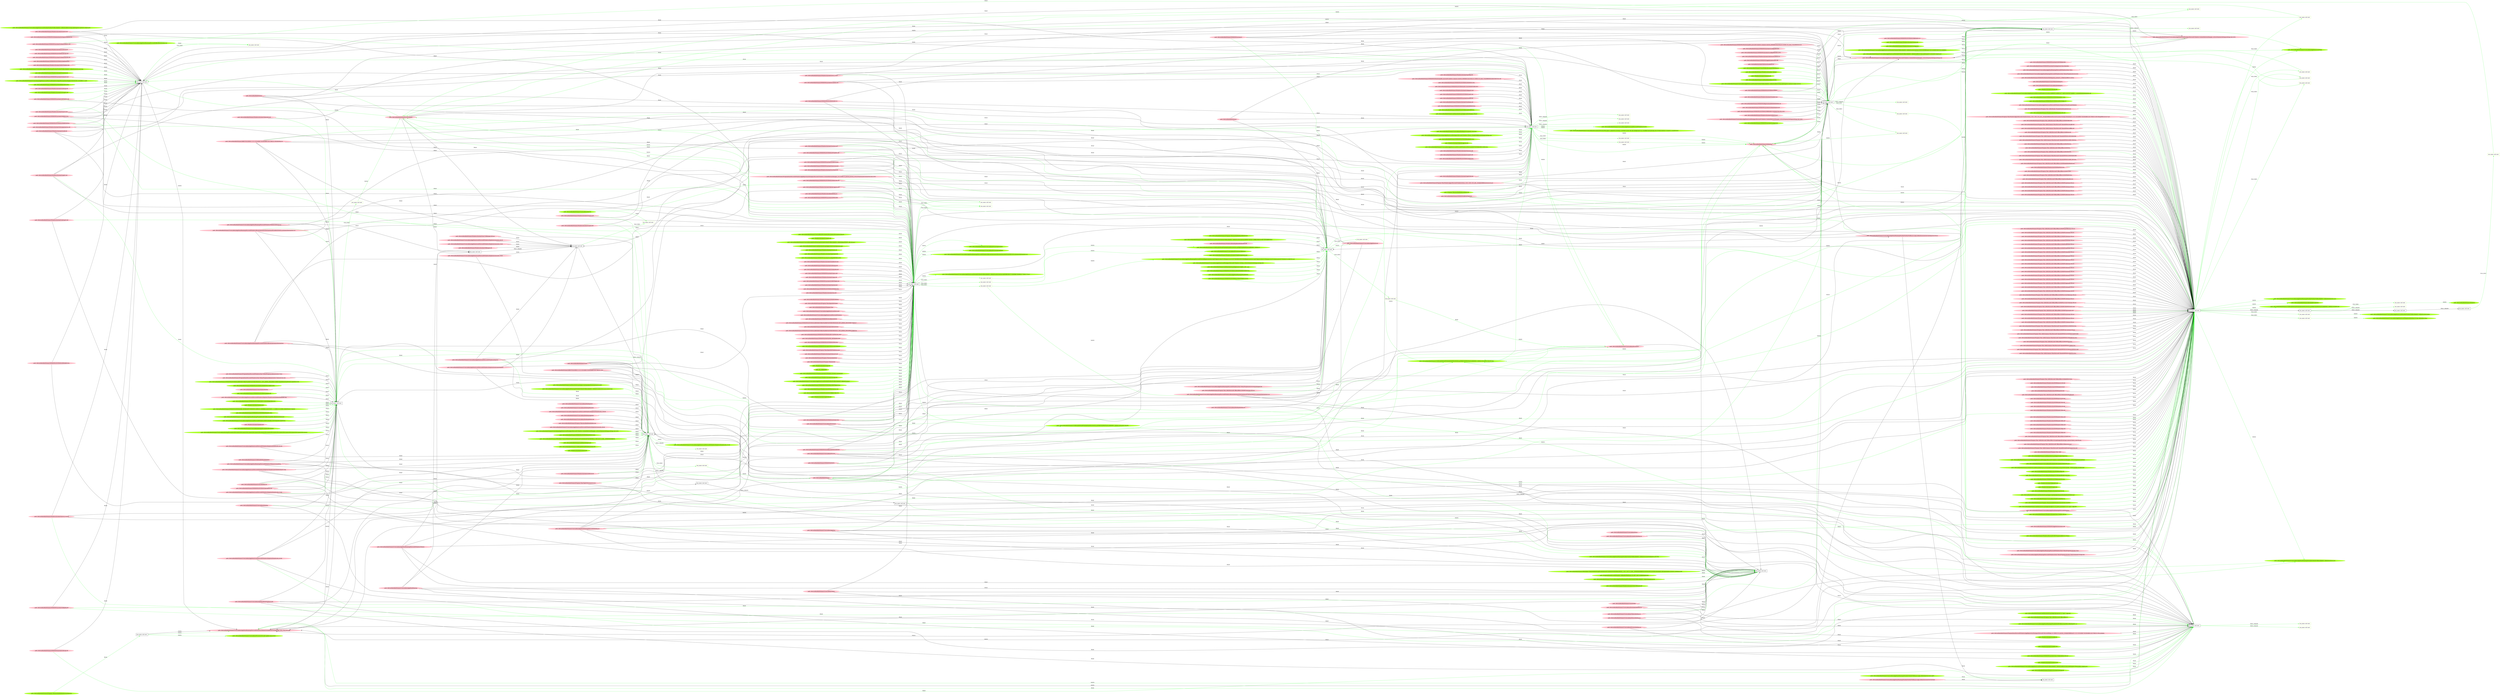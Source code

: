 digraph {
	rankdir=LR
	356 [label="exe_name: null cmd: " color=black shape=box style=solid]
	766 [label="exe_name: null cmd: " color=greenyellow shape=box style=solid]
	356 -> 766 [label=FILE_EXEC color=green]
	360 [label="exe_name: null cmd: " color=black shape=box style=solid]
	772 [label="exe_name: null cmd: " color=greenyellow shape=box style=solid]
	360 -> 772 [label=FILE_EXEC color=green]
	360 [label="exe_name: null cmd: " color=black shape=box style=solid]
	778 [label="exe_name: null cmd: " color=greenyellow shape=box style=solid]
	360 -> 778 [label=FILE_EXEC color=green]
	360 [label="exe_name: null cmd: " color=black shape=box style=solid]
	792 [label="exe_name: null cmd: " color=greenyellow shape=box style=solid]
	360 -> 792 [label=FILE_EXEC color=green]
	360 [label="exe_name: null cmd: " color=black shape=box style=solid]
	798 [label="exe_name: null cmd: " color=greenyellow shape=box style=solid]
	360 -> 798 [label=FILE_EXEC color=green]
	360 [label="exe_name: null cmd: " color=black shape=box style=solid]
	803 [label="exe_name: null cmd: " color=greenyellow shape=box style=solid]
	360 -> 803 [label=FILE_EXEC color=green]
	320 [label="exe_name: null cmd: " color=black shape=box style=solid]
	839 [label="exe_name: null cmd: " color=greenyellow shape=box style=solid]
	320 -> 839 [label=FILE_EXEC color=green]
	320 [label="exe_name: null cmd: " color=black shape=box style=solid]
	847 [label="exe_name: null cmd: " color=greenyellow shape=box style=solid]
	320 -> 847 [label=FILE_EXEC color=green]
	326 [label="exe_name: null cmd: " color=black shape=box style=solid]
	858 [label="exe_name: null cmd: " color=greenyellow shape=box style=solid]
	326 -> 858 [label=FILE_EXEC color=green]
	331 [label="exe_name: null cmd: " color=black shape=box style=solid]
	865 [label="exe_name: null cmd: " color=greenyellow shape=box style=solid]
	331 -> 865 [label=FILE_EXEC color=green]
	339 [label="exe_name: null cmd: " color=black shape=box style=solid]
	893 [label="exe_name: null cmd: " color=greenyellow shape=box style=solid]
	339 -> 893 [label=FILE_EXEC color=green]
	339 [label="exe_name: null cmd: " color=black shape=box style=solid]
	904 [label="exe_name: null cmd: " color=greenyellow shape=box style=solid]
	339 -> 904 [label=FILE_EXEC color=green]
	342 [label="exe_name: null cmd: " color=black shape=box style=solid]
	913 [label="exe_name: null cmd: " color=greenyellow shape=box style=solid]
	342 -> 913 [label=FILE_EXEC color=green]
	342 [label="exe_name: null cmd: " color=black shape=box style=solid]
	921 [label="exe_name: null cmd: " color=greenyellow shape=box style=solid]
	342 -> 921 [label=FILE_EXEC color=green]
	35 [label="exe_name: null cmd: " color=black shape=box style=solid]
	939 [label="exe_name: null cmd: " color=greenyellow shape=box style=solid]
	35 -> 939 [label=FILE_EXEC color=green]
	335 [label="exe_name: null cmd: " color=black shape=box style=solid]
	958 [label="exe_name: null cmd: " color=greenyellow shape=box style=solid]
	335 -> 958 [label=FILE_EXEC color=green]
	0 [label="exe_name: null cmd: " color=black shape=box style=solid]
	962 [label="exe_name: null cmd: " color=greenyellow shape=box style=solid]
	0 -> 962 [label=FILE_EXEC color=green]
	0 [label="exe_name: null cmd: " color=black shape=box style=solid]
	968 [label="exe_name: null cmd: " color=greenyellow shape=box style=solid]
	0 -> 968 [label=FILE_EXEC color=green]
	0 [label="exe_name: null cmd: " color=black shape=box style=solid]
	984 [label="exe_name: null cmd: " color=greenyellow shape=box style=solid]
	0 -> 984 [label=FILE_EXEC color=green]
	0 [label="exe_name: null cmd: " color=black shape=box style=solid]
	986 [label="exe_name: null cmd: " color=greenyellow shape=box style=solid]
	0 -> 986 [label=FILE_EXEC color=green]
	0 [label="exe_name: null cmd: " color=black shape=box style=solid]
	1001 [label="exe_name: null cmd: " color=greenyellow shape=box style=solid]
	0 -> 1001 [label=FILE_EXEC color=green]
	0 [label="exe_name: null cmd: " color=black shape=box style=solid]
	1005 [label="exe_name: null cmd: " color=greenyellow shape=box style=solid]
	0 -> 1005 [label=FILE_EXEC color=green]
	2 [label="exe_name: null cmd: " color=black shape=box style=solid]
	1019 [label="exe_name: null cmd: " color=greenyellow shape=box style=solid]
	2 -> 1019 [label=FILE_EXEC color=green]
	6 [label="exe_name: null cmd: " color=black shape=box style=solid]
	1022 [label="exe_name: null cmd: " color=greenyellow shape=box style=solid]
	6 -> 1022 [label=FILE_EXEC color=green]
	223 [label="path: /Device/HarddiskVolume2/Users/admin/AppData/Roaming/Mozilla/Firefox/Profiles/j1y1apqs.default/sessionstore-backups" color=pink shape=oval style=filled]
	222 [label="exe_name: null cmd: " color=black shape=box style=solid]
	223 -> 222 [label=READ color=black]
	566 [label="path: /Device/HarddiskVolume2/Users/admin/AppData/Roaming/Mozilla/Firefox/Profiles/j1y1apqs.default/sessionstore-backups/recovery.js" color=pink shape=oval style=filled]
	222 [label="exe_name: null cmd: " color=black shape=box style=solid]
	566 -> 222 [label=READ color=black]
	320 [label="exe_name: null cmd: " color=black shape=box style=solid]
	566 [label="path: /Device/HarddiskVolume2/Users/admin/AppData/Roaming/Mozilla/Firefox/Profiles/j1y1apqs.default/sessionstore-backups/recovery.js" color=pink shape=oval style=filled]
	320 -> 566 [label=WRITE color=black]
	351 [label="exe_name: null cmd: " color=black shape=box style=solid]
	635 [label="path: /Device/HarddiskVolume2/Users/admin/AppData/Roaming/Microsoft/Windows/Themes/CachedFiles/CachedImage_1024_768_POS4.jpg" color=pink shape=oval style=filled]
	351 -> 635 [label=WRITE color=black]
	599 [label="path: /Device/HarddiskVolume2/Users" color=pink shape=oval style=filled]
	342 [label="exe_name: null cmd: " color=black shape=box style=solid]
	599 -> 342 [label=READ color=black]
	581 [label="path: /Device/HarddiskVolume2/Users/admin" color=pink shape=oval style=filled]
	356 [label="exe_name: null cmd: " color=black shape=box style=solid]
	581 -> 356 [label=READ color=green]
	581 [label="path: /Device/HarddiskVolume2/Users/admin" color=pink shape=oval style=filled]
	360 [label="exe_name: null cmd: " color=black shape=box style=solid]
	581 -> 360 [label=READ color=green]
	581 [label="path: /Device/HarddiskVolume2/Users/admin" color=pink shape=oval style=filled]
	342 [label="exe_name: null cmd: " color=black shape=box style=solid]
	581 -> 342 [label=READ color=black]
	560 [label="path: /Device/HarddiskVolume2/Users/admin/AppData/Roaming/Microsoft/desktop.ini" color=pink shape=oval style=filled]
	342 [label="exe_name: null cmd: " color=black shape=box style=solid]
	560 -> 342 [label=READ color=black]
	390 [label="path: /Device/HarddiskVolume2/Users/admin/AppData/Roaming" color=pink shape=oval style=filled]
	180 [label="exe_name: null cmd: " color=black shape=box style=solid]
	390 -> 180 [label=READ color=black]
	570 [label="path: /Device/HarddiskVolume2/Users/admin/AppData/Roaming/Microsoft/Windows/Themes" color=pink shape=oval style=filled]
	342 [label="exe_name: null cmd: " color=black shape=box style=solid]
	570 -> 342 [label=READ color=black]
	570 [label="path: /Device/HarddiskVolume2/Users/admin/AppData/Roaming/Microsoft/Windows/Themes" color=pink shape=oval style=filled]
	180 [label="exe_name: null cmd: " color=black shape=box style=solid]
	570 -> 180 [label=READ color=black]
	581 [label="path: /Device/HarddiskVolume2/Users/admin" color=pink shape=oval style=filled]
	180 [label="exe_name: null cmd: " color=black shape=box style=solid]
	581 -> 180 [label=READ color=black]
	722 [label="path: /Device/HarddiskVolume2/Users/admin/AppData/Roaming/Microsoft/Windows/Themes/slideshow.ini" color=pink shape=oval style=filled]
	180 [label="exe_name: null cmd: " color=black shape=box style=solid]
	722 -> 180 [label=READ color=black]
	722 [label="path: /Device/HarddiskVolume2/Users/admin/AppData/Roaming/Microsoft/Windows/Themes/slideshow.ini" color=pink shape=oval style=filled]
	342 [label="exe_name: null cmd: " color=black shape=box style=solid]
	722 -> 342 [label=READ color=black]
	508 [label="path: /Device/HarddiskVolume2/Users/admin/AppData/Roaming/Microsoft/Windows/Themes/CachedFiles" color=pink shape=oval style=filled]
	342 [label="exe_name: null cmd: " color=black shape=box style=solid]
	508 -> 342 [label=READ color=black]
	689 [label="path: /Device/HarddiskVolume2/$RECYCLE.BIN/S-1-5-21-231540947-922634896-4161786520-1004" color=pink shape=oval style=filled]
	342 [label="exe_name: null cmd: " color=black shape=box style=solid]
	689 -> 342 [label=READ color=black]
	728 [label="path: /Device/HarddiskVolume2/$RECYCLE.BIN/S-1-5-21-231540947-922634896-4161786520-1004/desktop.ini" color=pink shape=oval style=filled]
	342 [label="exe_name: null cmd: " color=black shape=box style=solid]
	728 -> 342 [label=READ color=black]
	296 [label="path: /Device/HarddiskVolume2/Windows/Branding/BaseBrd/basebrd.dll" color=pink shape=oval style=filled]
	342 [label="exe_name: null cmd: " color=black shape=box style=solid]
	296 -> 342 [label=READ color=black]
	566 [label="path: /Device/HarddiskVolume2/Users/admin/AppData/Roaming/Mozilla/Firefox/Profiles/j1y1apqs.default/sessionstore-backups/recovery.js" color=pink shape=oval style=filled]
	342 [label="exe_name: null cmd: " color=black shape=box style=solid]
	566 -> 342 [label=READ color=black]
	477 [label="path: /Device/HarddiskVolume2/Users/admin/AppData/Roaming/Microsoft/Windows/Recent/AutomaticDestinations" color=pink shape=oval style=filled]
	342 [label="exe_name: null cmd: " color=black shape=box style=solid]
	477 -> 342 [label=READ color=black]
	486 [label="path: /Device/HarddiskVolume2/Program Files/TightVNC/tvnserver.exe" color=pink shape=oval style=filled]
	335 [label="exe_name: null cmd: " color=black shape=box style=solid]
	486 -> 335 [label=READ color=green]
	541 [label="path: /Device/HarddiskVolume2/Users/admin/AppData/Roaming/Microsoft/Windows/Recent/AutomaticDestinations/f01b4d95cf55d32a.automaticDestinations-ms" color=pink shape=oval style=filled]
	342 [label="exe_name: null cmd: " color=black shape=box style=solid]
	541 -> 342 [label=READ color=black]
	404 [label="path: /Device/HarddiskVolume2/Users/admin/AppData/Roaming/Microsoft/Windows/Recent/AutomaticDestinations/5f7b5f1e01b83767.automaticDestinations-ms" color=pink shape=oval style=filled]
	342 [label="exe_name: null cmd: " color=black shape=box style=solid]
	404 -> 342 [label=READ color=black]
	342 [label="exe_name: null cmd: " color=black shape=box style=solid]
	635 [label="path: /Device/HarddiskVolume2/Users/admin/AppData/Roaming/Microsoft/Windows/Themes/CachedFiles/CachedImage_1024_768_POS4.jpg" color=pink shape=oval style=filled]
	342 -> 635 [label=WRITE color=black]
	320 [label="exe_name: null cmd: " color=black shape=box style=solid]
	635 [label="path: /Device/HarddiskVolume2/Users/admin/AppData/Roaming/Microsoft/Windows/Themes/CachedFiles/CachedImage_1024_768_POS4.jpg" color=pink shape=oval style=filled]
	320 -> 635 [label=WRITE color=black]
	498 [label="path: /Device/HarddiskVolume2" color=pink shape=oval style=filled]
	331 [label="exe_name: null cmd: " color=black shape=box style=solid]
	498 -> 331 [label=READ color=black]
	438 [label="path: /Device/HarddiskVolume1" color=pink shape=oval style=filled]
	331 [label="exe_name: null cmd: " color=black shape=box style=solid]
	438 -> 331 [label=READ color=black]
	599 [label="path: /Device/HarddiskVolume2/Users" color=pink shape=oval style=filled]
	346 [label="exe_name: null cmd: " color=black shape=box style=solid]
	599 -> 346 [label=READ color=black]
	708 [label="path: /Device/HarddiskVolume2/Users/desktop.ini" color=pink shape=oval style=filled]
	320 [label="exe_name: null cmd: " color=black shape=box style=solid]
	708 -> 320 [label=READ color=green]
	390 [label="path: /Device/HarddiskVolume2/Users/admin/AppData/Roaming" color=pink shape=oval style=filled]
	346 [label="exe_name: null cmd: " color=black shape=box style=solid]
	390 -> 346 [label=READ color=black]
	443 [label="path: /Device/HarddiskVolume2/Users/admin/AppData" color=pink shape=oval style=filled]
	346 [label="exe_name: null cmd: " color=black shape=box style=solid]
	443 -> 346 [label=READ color=black]
	560 [label="path: /Device/HarddiskVolume2/Users/admin/AppData/Roaming/Microsoft/desktop.ini" color=pink shape=oval style=filled]
	346 [label="exe_name: null cmd: " color=black shape=box style=solid]
	560 -> 346 [label=READ color=black]
	699 [label="path: /Device/HarddiskVolume2/Users/admin/AppData/Roaming/Microsoft" color=pink shape=oval style=filled]
	346 [label="exe_name: null cmd: " color=black shape=box style=solid]
	699 -> 346 [label=READ color=black]
	570 [label="path: /Device/HarddiskVolume2/Users/admin/AppData/Roaming/Microsoft/Windows/Themes" color=pink shape=oval style=filled]
	346 [label="exe_name: null cmd: " color=black shape=box style=solid]
	570 -> 346 [label=READ color=black]
	508 [label="path: /Device/HarddiskVolume2/Users/admin/AppData/Roaming/Microsoft/Windows/Themes/CachedFiles" color=pink shape=oval style=filled]
	346 [label="exe_name: null cmd: " color=black shape=box style=solid]
	508 -> 346 [label=READ color=black]
	529 [label="path: /Device/HarddiskVolume2/Users/Public" color=pink shape=oval style=filled]
	346 [label="exe_name: null cmd: " color=black shape=box style=solid]
	529 -> 346 [label=READ color=black]
	635 [label="path: /Device/HarddiskVolume2/Users/admin/AppData/Roaming/Microsoft/Windows/Themes/CachedFiles/CachedImage_1024_768_POS4.jpg" color=pink shape=oval style=filled]
	346 [label="exe_name: null cmd: " color=black shape=box style=solid]
	635 -> 346 [label=READ color=black]
	477 [label="path: /Device/HarddiskVolume2/Users/admin/AppData/Roaming/Microsoft/Windows/Recent/AutomaticDestinations" color=pink shape=oval style=filled]
	346 [label="exe_name: null cmd: " color=black shape=box style=solid]
	477 -> 346 [label=READ color=black]
	457 [label="path: /Device/HarddiskVolume2/Users/admin/Downloads/desktop.ini" color=pink shape=oval style=filled]
	346 [label="exe_name: null cmd: " color=black shape=box style=solid]
	457 -> 346 [label=READ color=black]
	622 [label="path: /Device/HarddiskVolume2/Users/admin/Videos" color=pink shape=oval style=filled]
	346 [label="exe_name: null cmd: " color=black shape=box style=solid]
	622 -> 346 [label=READ color=black]
	625 [label="path: /Device/HarddiskVolume2/Users/admin/Videos/desktop.ini" color=pink shape=oval style=filled]
	346 [label="exe_name: null cmd: " color=black shape=box style=solid]
	625 -> 346 [label=READ color=black]
	674 [label="path: /Device/HarddiskVolume2/Users/admin/Music" color=pink shape=oval style=filled]
	346 [label="exe_name: null cmd: " color=black shape=box style=solid]
	674 -> 346 [label=READ color=black]
	632 [label="path: /Device/HarddiskVolume2/Users/admin/Music/desktop.ini" color=pink shape=oval style=filled]
	346 [label="exe_name: null cmd: " color=black shape=box style=solid]
	632 -> 346 [label=READ color=black]
	659 [label="path: /Device/HarddiskVolume2/Users/admin/Pictures" color=pink shape=oval style=filled]
	346 [label="exe_name: null cmd: " color=black shape=box style=solid]
	659 -> 346 [label=READ color=black]
	533 [label="path: /Device/HarddiskVolume2/Users/admin/Pictures/desktop.ini" color=pink shape=oval style=filled]
	346 [label="exe_name: null cmd: " color=black shape=box style=solid]
	533 -> 346 [label=READ color=black]
	412 [label="path: /Device/HarddiskVolume2/Users/admin/Documents" color=pink shape=oval style=filled]
	335 [label="exe_name: null cmd: " color=black shape=box style=solid]
	412 -> 335 [label=READ color=green]
	412 [label="path: /Device/HarddiskVolume2/Users/admin/Documents" color=pink shape=oval style=filled]
	346 [label="exe_name: null cmd: " color=black shape=box style=solid]
	412 -> 346 [label=READ color=black]
	596 [label="path: /Device/HarddiskVolume2/Users/admin/Documents/desktop.ini" color=pink shape=oval style=filled]
	346 [label="exe_name: null cmd: " color=black shape=box style=solid]
	596 -> 346 [label=READ color=black]
	404 [label="path: /Device/HarddiskVolume2/Users/admin/AppData/Roaming/Microsoft/Windows/Recent/AutomaticDestinations/5f7b5f1e01b83767.automaticDestinations-ms" color=pink shape=oval style=filled]
	346 [label="exe_name: null cmd: " color=black shape=box style=solid]
	404 -> 346 [label=READ color=black]
	486 [label="path: /Device/HarddiskVolume2/Program Files/TightVNC/tvnserver.exe" color=pink shape=oval style=filled]
	346 [label="exe_name: null cmd: " color=black shape=box style=solid]
	486 -> 346 [label=READ color=black]
	356 [label="exe_name: null cmd: " color=black shape=box style=solid]
	635 [label="path: /Device/HarddiskVolume2/Users/admin/AppData/Roaming/Microsoft/Windows/Themes/CachedFiles/CachedImage_1024_768_POS4.jpg" color=pink shape=oval style=filled]
	356 -> 635 [label=WRITE color=black]
	722 [label="path: /Device/HarddiskVolume2/Users/admin/AppData/Roaming/Microsoft/Windows/Themes/slideshow.ini" color=pink shape=oval style=filled]
	331 [label="exe_name: null cmd: " color=black shape=box style=solid]
	722 -> 331 [label=READ color=black]
	326 [label="exe_name: null cmd: " color=black shape=box style=solid]
	635 [label="path: /Device/HarddiskVolume2/Users/admin/AppData/Roaming/Microsoft/Windows/Themes/CachedFiles/CachedImage_1024_768_POS4.jpg" color=pink shape=oval style=filled]
	326 -> 635 [label=WRITE color=black]
	454 [label="path: /Device/HarddiskVolume2/ProgramData/Microsoft/Windows/AppRepository/Packages/Microsoft.MicrosoftEdge_41.16299.15.0_neutral__8wekyb3d8bbwe/S-1-5-21-231540947-922634896-4161786520-1004.pckgdep" color=pink shape=oval style=filled]
	8 [label="exe_name: null cmd: " color=black shape=box style=solid]
	454 -> 8 [label=READ color=black]
	748 [label="path: /Device/HarddiskVolume2/WINDOWS/AppPatch/sysmain.sdb" color=pink shape=oval style=filled]
	0 [label="exe_name: null cmd: " color=black shape=box style=solid]
	748 -> 0 [label=READ color=green]
	870 [label="path: /Device/HarddiskVolume2/WINDOWS/SYSTEM32/ploptin.dll" color=greenyellow shape=oval style=filled]
	331 [label="exe_name: null cmd: " color=black shape=box style=solid]
	870 -> 331 [label=READ color=green]
	617 [label="path: /Device/HarddiskVolume2/WINDOWS/SYSTEM32/kernelbase.dll" color=pink shape=oval style=filled]
	8 [label="exe_name: null cmd: " color=black shape=box style=solid]
	617 -> 8 [label=READ color=black]
	438 [label="path: /Device/HarddiskVolume1" color=pink shape=oval style=filled]
	326 [label="exe_name: null cmd: " color=black shape=box style=solid]
	438 -> 326 [label=READ color=black]
	498 [label="path: /Device/HarddiskVolume2" color=pink shape=oval style=filled]
	326 [label="exe_name: null cmd: " color=black shape=box style=solid]
	498 -> 326 [label=READ color=black]
	366 [label="path: /Device/HarddiskVolume2/WINDOWS" color=pink shape=oval style=filled]
	326 [label="exe_name: null cmd: " color=black shape=box style=solid]
	366 -> 326 [label=READ color=black]
	716 [label="path: /Device/HarddiskVolume2/WINDOWS/system32" color=pink shape=oval style=filled]
	342 [label="exe_name: null cmd: " color=black shape=box style=solid]
	716 -> 342 [label=READ color=green]
	716 [label="path: /Device/HarddiskVolume2/WINDOWS/system32" color=pink shape=oval style=filled]
	326 [label="exe_name: null cmd: " color=black shape=box style=solid]
	716 -> 326 [label=READ color=black]
	130 [label="path: /Device/HarddiskVolume2/WINDOWS/SYSTEM32/NAPINSP.DLL" color=pink shape=oval style=filled]
	356 [label="exe_name: null cmd: " color=black shape=box style=solid]
	130 -> 356 [label=READ color=black]
	52 [label="path: /Device/HarddiskVolume2/WINDOWS/SYSTEM32/PNRPNSP.DLL" color=pink shape=oval style=filled]
	360 [label="exe_name: null cmd: " color=black shape=box style=solid]
	52 -> 360 [label=READ color=green]
	52 [label="path: /Device/HarddiskVolume2/WINDOWS/SYSTEM32/PNRPNSP.DLL" color=pink shape=oval style=filled]
	356 [label="exe_name: null cmd: " color=black shape=box style=solid]
	52 -> 356 [label=READ color=black]
	82 [label="path: /Device/HarddiskVolume2/Windows/System32/HOSTNAME.EXE" color=pink shape=oval style=filled]
	356 [label="exe_name: null cmd: " color=black shape=box style=solid]
	82 -> 356 [label=READ color=black]
	397 [label="path: /Device/HarddiskVolume2/WINDOWS/SYSTEM32/LOCALE.NLS" color=pink shape=oval style=filled]
	320 [label="exe_name: null cmd: " color=black shape=box style=solid]
	397 -> 320 [label=READ color=black]
	514 [label="path: /Device/HarddiskVolume2/Windows/System32/ws2_32.dll" color=pink shape=oval style=filled]
	320 [label="exe_name: null cmd: " color=black shape=box style=solid]
	514 -> 320 [label=READ color=black]
	540 [label="path: /Device/HarddiskVolume2/Windows/System32/kernel32.dll" color=pink shape=oval style=filled]
	320 [label="exe_name: null cmd: " color=black shape=box style=solid]
	540 -> 320 [label=READ color=black]
	612 [label="path: /Device/HarddiskVolume2/Windows/System32/sechost.dll" color=pink shape=oval style=filled]
	339 [label="exe_name: null cmd: " color=black shape=box style=solid]
	612 -> 339 [label=READ color=green]
	696 [label="path: /Device/HarddiskVolume2/Windows/System32/ntdll.dll" color=pink shape=oval style=filled]
	320 [label="exe_name: null cmd: " color=black shape=box style=solid]
	696 -> 320 [label=READ color=black]
	737 [label="path: /Device/HarddiskVolume2/Windows/System32/rpcrt4.dll" color=pink shape=oval style=filled]
	335 [label="exe_name: null cmd: " color=black shape=box style=solid]
	737 -> 335 [label=READ color=green]
	737 [label="path: /Device/HarddiskVolume2/Windows/System32/rpcrt4.dll" color=pink shape=oval style=filled]
	356 [label="exe_name: null cmd: " color=black shape=box style=solid]
	737 -> 356 [label=READ color=black]
	749 [label="path: /Device/HarddiskVolume2/WINDOWS/system32/mswsock.dll" color=pink shape=oval style=filled]
	320 [label="exe_name: null cmd: " color=black shape=box style=solid]
	749 -> 320 [label=READ color=black]
	109 [label="path: /Device/HarddiskVolume2/WINDOWS/System32/dnsapi.dll" color=pink shape=oval style=filled]
	356 [label="exe_name: null cmd: " color=black shape=box style=solid]
	109 -> 356 [label=READ color=black]
	734 [label="path: /Device/HarddiskVolume2/WINDOWS/SYSTEM32/IPHLPAPI.DLL" color=pink shape=oval style=filled]
	356 [label="exe_name: null cmd: " color=black shape=box style=solid]
	734 -> 356 [label=READ color=black]
	249 [label="path: /Device/HarddiskVolume2/WINDOWS/SYSTEM32/WBEM/EN-US" color=pink shape=oval style=filled]
	326 [label="exe_name: null cmd: " color=black shape=box style=solid]
	249 -> 326 [label=READ color=black]
	265 [label="path: /Device/HarddiskVolume2/WINDOWS/SYSTEM32/WBEM" color=pink shape=oval style=filled]
	326 [label="exe_name: null cmd: " color=black shape=box style=solid]
	265 -> 326 [label=READ color=black]
	265 [label="path: /Device/HarddiskVolume2/WINDOWS/SYSTEM32/WBEM" color=pink shape=oval style=filled]
	320 [label="exe_name: null cmd: " color=black shape=box style=solid]
	265 -> 320 [label=READ color=green]
	265 [label="path: /Device/HarddiskVolume2/WINDOWS/SYSTEM32/WBEM" color=pink shape=oval style=filled]
	320 [label="exe_name: null cmd: " color=black shape=box style=solid]
	265 -> 320 [label=READ color=green]
	243 [label="path: /Device/HarddiskVolume2/Windows/System32/tasklist.exe" color=pink shape=oval style=filled]
	320 [label="exe_name: null cmd: " color=black shape=box style=solid]
	243 -> 320 [label=READ color=black]
	696 [label="path: /Device/HarddiskVolume2/Windows/System32/ntdll.dll" color=pink shape=oval style=filled]
	356 [label="exe_name: null cmd: " color=black shape=box style=solid]
	696 -> 356 [label=READ color=black]
	516 [label="path: /Device/HarddiskVolume2/Windows/System32/user32.dll" color=pink shape=oval style=filled]
	356 [label="exe_name: null cmd: " color=black shape=box style=solid]
	516 -> 356 [label=READ color=black]
	586 [label="path: /Device/HarddiskVolume2/Windows/System32/advapi32.dll" color=pink shape=oval style=filled]
	356 [label="exe_name: null cmd: " color=black shape=box style=solid]
	586 -> 356 [label=READ color=black]
	81 [label="path: /Device/HarddiskVolume2/WINDOWS/system32/oleaut32.dll" color=pink shape=oval style=filled]
	356 [label="exe_name: null cmd: " color=black shape=box style=solid]
	81 -> 356 [label=READ color=black]
	488 [label="path: /Device/HarddiskVolume2/Windows/System32/ucrtbase.dll" color=pink shape=oval style=filled]
	320 [label="exe_name: null cmd: " color=black shape=box style=solid]
	488 -> 320 [label=READ color=black]
	525 [label="path: /Device/HarddiskVolume2/Windows/System32/gdi32.dll" color=pink shape=oval style=filled]
	356 [label="exe_name: null cmd: " color=black shape=box style=solid]
	525 -> 356 [label=READ color=black]
	595 [label="path: /Device/HarddiskVolume2/Windows/System32/win32u.dll" color=pink shape=oval style=filled]
	320 [label="exe_name: null cmd: " color=black shape=box style=solid]
	595 -> 320 [label=READ color=black]
	609 [label="path: /Device/HarddiskVolume2/Windows/System32/msvcp_win.dll" color=pink shape=oval style=filled]
	356 [label="exe_name: null cmd: " color=black shape=box style=solid]
	609 -> 356 [label=READ color=black]
	714 [label="path: /Device/HarddiskVolume2/Windows/System32/gdi32full.dll" color=pink shape=oval style=filled]
	320 [label="exe_name: null cmd: " color=black shape=box style=solid]
	714 -> 320 [label=READ color=black]
	459 [label="path: /Device/HarddiskVolume2/WINDOWS/system32/combase.dll" color=pink shape=oval style=filled]
	320 [label="exe_name: null cmd: " color=black shape=box style=solid]
	459 -> 320 [label=READ color=black]
	684 [label="path: /Device/HarddiskVolume2/Windows/System32/bcryptprimitives.dll" color=pink shape=oval style=filled]
	356 [label="exe_name: null cmd: " color=black shape=box style=solid]
	684 -> 356 [label=READ color=black]
	752 [label="path: /Device/HarddiskVolume2/Windows/System32/shlwapi.dll" color=pink shape=oval style=filled]
	356 [label="exe_name: null cmd: " color=black shape=box style=solid]
	752 -> 356 [label=READ color=black]
	106 [label="path: /Device/HarddiskVolume2/WINDOWS/system32/dbghelp.dll" color=pink shape=oval style=filled]
	356 [label="exe_name: null cmd: " color=black shape=box style=solid]
	106 -> 356 [label=READ color=black]
	106 [label="path: /Device/HarddiskVolume2/WINDOWS/system32/dbghelp.dll" color=pink shape=oval style=filled]
	346 [label="exe_name: null cmd: " color=black shape=box style=solid]
	106 -> 346 [label=READ color=green]
	106 [label="path: /Device/HarddiskVolume2/WINDOWS/system32/dbghelp.dll" color=pink shape=oval style=filled]
	320 [label="exe_name: null cmd: " color=black shape=box style=solid]
	106 -> 320 [label=READ color=green]
	419 [label="path: /Device/HarddiskVolume2/WINDOWS/Globalization/Sorting/sortdefault.nls" color=pink shape=oval style=filled]
	356 [label="exe_name: null cmd: " color=black shape=box style=solid]
	419 -> 356 [label=READ color=black]
	127 [label="path: /Device/HarddiskVolume2/Windows/System32/clbcatq.dll" color=pink shape=oval style=filled]
	356 [label="exe_name: null cmd: " color=black shape=box style=solid]
	127 -> 356 [label=READ color=black]
	263 [label="path: /Device/HarddiskVolume2/WINDOWS/SYSTEM32/wbemcomn.dll" color=pink shape=oval style=filled]
	320 [label="exe_name: null cmd: " color=black shape=box style=solid]
	263 -> 320 [label=READ color=black]
	84 [label="path: /Device/HarddiskVolume2/WINDOWS/SYSTEM32/bcrypt.dll" color=pink shape=oval style=filled]
	356 [label="exe_name: null cmd: " color=black shape=box style=solid]
	84 -> 356 [label=READ color=black]
	402 [label="path: /Device/HarddiskVolume2/WINDOWS/Registration/R00000000000d.clb" color=pink shape=oval style=filled]
	320 [label="exe_name: null cmd: " color=black shape=box style=solid]
	402 -> 320 [label=READ color=black]
	549 [label="path: /Device/HarddiskVolume2/Windows/System32/kernel.appcore.dll" color=pink shape=oval style=filled]
	320 [label="exe_name: null cmd: " color=black shape=box style=solid]
	549 -> 320 [label=READ color=black]
	28 [label="path: /Device/HarddiskVolume2/WINDOWS/system32/wbem/fastprox.dll" color=pink shape=oval style=filled]
	320 [label="exe_name: null cmd: " color=black shape=box style=solid]
	28 -> 320 [label=READ color=black]
	253 [label="path: /Device/HarddiskVolume2/WINDOWS/SYSTEM32/WBEM/EN-US/WMIUTILS.DLL.MUI" color=pink shape=oval style=filled]
	320 [label="exe_name: null cmd: " color=black shape=box style=solid]
	253 -> 320 [label=READ color=black]
	58 [label="path: /Device/HarddiskVolume2/WINDOWS/system32/wbem/wmiutils.dll" color=pink shape=oval style=filled]
	356 [label="exe_name: null cmd: " color=black shape=box style=solid]
	58 -> 356 [label=READ color=black]
	60 [label="path: /Device/HarddiskVolume2/WINDOWS/system32/wbem/wbemsvc.dll" color=pink shape=oval style=filled]
	356 [label="exe_name: null cmd: " color=black shape=box style=solid]
	60 -> 356 [label=READ color=black]
	452 [label="path: /Device/HarddiskVolume2/Windows/System32/WINSTA.dll" color=pink shape=oval style=filled]
	320 [label="exe_name: null cmd: " color=black shape=box style=solid]
	452 -> 320 [label=READ color=black]
	535 [label="path: /Device/HarddiskVolume2/WINDOWS/system32/IMM32.DLL" color=pink shape=oval style=filled]
	356 [label="exe_name: null cmd: " color=black shape=box style=solid]
	535 -> 356 [label=READ color=black]
	465 [label="path: /Device/HarddiskVolume2/ProgramData/Microsoft/Windows/AppRepository/Packages/Microsoft.Windows.ContentDeliveryManager_10.0.16299.15_neutral_neutral_cw5n1h2txyewy/ActivationStore.dat.LOG2" color=pink shape=oval style=filled]
	320 [label="exe_name: null cmd: " color=black shape=box style=solid]
	465 -> 320 [label=READ color=black]
	429 [label="path: /Device/HarddiskVolume2/Users/admin/AppData/Local/Packages/Microsoft.Windows.ContentDeliveryManager_cw5n1h2txyewy/Settings/settings.dat.LOG1" color=pink shape=oval style=filled]
	320 [label="exe_name: null cmd: " color=black shape=box style=solid]
	429 -> 320 [label=READ color=black]
	320 [label="exe_name: null cmd: " color=black shape=box style=solid]
	380 [label="path: /Device/HarddiskVolume2/Users/admin/AppData/Local/Packages/Microsoft.Windows.ContentDeliveryManager_cw5n1h2txyewy/Settings/settings.dat" color=pink shape=oval style=filled]
	320 -> 380 [label=WRITE color=black]
	380 [label="path: /Device/HarddiskVolume2/Users/admin/AppData/Local/Packages/Microsoft.Windows.ContentDeliveryManager_cw5n1h2txyewy/Settings/settings.dat" color=pink shape=oval style=filled]
	320 [label="exe_name: null cmd: " color=black shape=box style=solid]
	380 -> 320 [label=READ color=black]
	426 [label="path: /Device/HarddiskVolume2/Users/admin/AppData/Local/Packages/Microsoft.Windows.ContentDeliveryManager_cw5n1h2txyewy/Settings/settings.dat.LOG2" color=pink shape=oval style=filled]
	320 [label="exe_name: null cmd: " color=black shape=box style=solid]
	426 -> 320 [label=READ color=black]
	844 [label="path: /Device/HarddiskVolume2/WINDOWS/system32/usbperf.dll" color=greenyellow shape=oval style=filled]
	320 [label="exe_name: null cmd: " color=black shape=box style=solid]
	844 -> 320 [label=READ color=green]
	617 [label="path: /Device/HarddiskVolume2/WINDOWS/SYSTEM32/kernelbase.dll" color=pink shape=oval style=filled]
	331 [label="exe_name: null cmd: " color=black shape=box style=solid]
	617 -> 331 [label=READ color=black]
	711 [label="path: /Windows/System32/ploptin.dll" color=pink shape=oval style=filled]
	331 [label="exe_name: null cmd: " color=black shape=box style=solid]
	711 -> 331 [label=READ color=black]
	320 [label="exe_name: null cmd: " color=black shape=box style=solid]
	429 [label="path: /Device/HarddiskVolume2/Users/admin/AppData/Local/Packages/Microsoft.Windows.ContentDeliveryManager_cw5n1h2txyewy/Settings/settings.dat.LOG1" color=pink shape=oval style=filled]
	320 -> 429 [label=WRITE color=green]
	429 [label="path: /Device/HarddiskVolume2/Users/admin/AppData/Local/Packages/Microsoft.Windows.ContentDeliveryManager_cw5n1h2txyewy/Settings/settings.dat.LOG1" color=pink shape=oval style=filled]
	356 [label="exe_name: null cmd: " color=black shape=box style=solid]
	429 -> 356 [label=READ color=black]
	356 [label="exe_name: null cmd: " color=black shape=box style=solid]
	380 [label="path: /Device/HarddiskVolume2/Users/admin/AppData/Local/Packages/Microsoft.Windows.ContentDeliveryManager_cw5n1h2txyewy/Settings/settings.dat" color=pink shape=oval style=filled]
	356 -> 380 [label=WRITE color=black]
	380 [label="path: /Device/HarddiskVolume2/Users/admin/AppData/Local/Packages/Microsoft.Windows.ContentDeliveryManager_cw5n1h2txyewy/Settings/settings.dat" color=pink shape=oval style=filled]
	356 [label="exe_name: null cmd: " color=black shape=box style=solid]
	380 -> 356 [label=READ color=black]
	326 [label="exe_name: null cmd: " color=black shape=box style=solid]
	429 [label="path: /Device/HarddiskVolume2/Users/admin/AppData/Local/Packages/Microsoft.Windows.ContentDeliveryManager_cw5n1h2txyewy/Settings/settings.dat.LOG1" color=pink shape=oval style=filled]
	326 -> 429 [label=WRITE color=black]
	429 [label="path: /Device/HarddiskVolume2/Users/admin/AppData/Local/Packages/Microsoft.Windows.ContentDeliveryManager_cw5n1h2txyewy/Settings/settings.dat.LOG1" color=pink shape=oval style=filled]
	320 [label="exe_name: null cmd: " color=black shape=box style=solid]
	429 -> 320 [label=READ color=green]
	326 [label="exe_name: null cmd: " color=black shape=box style=solid]
	380 [label="path: /Device/HarddiskVolume2/Users/admin/AppData/Local/Packages/Microsoft.Windows.ContentDeliveryManager_cw5n1h2txyewy/Settings/settings.dat" color=pink shape=oval style=filled]
	326 -> 380 [label=WRITE color=black]
	380 [label="path: /Device/HarddiskVolume2/Users/admin/AppData/Local/Packages/Microsoft.Windows.ContentDeliveryManager_cw5n1h2txyewy/Settings/settings.dat" color=pink shape=oval style=filled]
	0 [label="exe_name: null cmd: " color=black shape=box style=solid]
	380 -> 0 [label=READ color=green]
	380 [label="path: /Device/HarddiskVolume2/Users/admin/AppData/Local/Packages/Microsoft.Windows.ContentDeliveryManager_cw5n1h2txyewy/Settings/settings.dat" color=pink shape=oval style=filled]
	326 [label="exe_name: null cmd: " color=black shape=box style=solid]
	380 -> 326 [label=READ color=black]
	971 [label="path: /Device/HarddiskVolume2/Windows/Microsoft.NET/Framework64/v4.0.30319" color=greenyellow shape=oval style=filled]
	0 [label="exe_name: null cmd: " color=black shape=box style=solid]
	971 -> 0 [label=READ color=green]
	817 [label="path: /Device/HarddiskVolume2/WINDOWS/system32/en-US/kernelbase.dll.mui" color=greenyellow shape=oval style=filled]
	8 [label="exe_name: null cmd: " color=black shape=box style=solid]
	817 -> 8 [label=READ color=green]
	521 [label="path: /Device/HarddiskVolume4" color=pink shape=oval style=filled]
	342 [label="exe_name: null cmd: " color=black shape=box style=solid]
	521 -> 342 [label=READ color=black]
	438 [label="path: /Device/HarddiskVolume1" color=pink shape=oval style=filled]
	342 [label="exe_name: null cmd: " color=black shape=box style=solid]
	438 -> 342 [label=READ color=black]
	429 [label="path: /Device/HarddiskVolume2/Users/admin/AppData/Local/Packages/Microsoft.Windows.ContentDeliveryManager_cw5n1h2txyewy/Settings/settings.dat.LOG1" color=pink shape=oval style=filled]
	360 [label="exe_name: null cmd: " color=black shape=box style=solid]
	429 -> 360 [label=READ color=black]
	360 [label="exe_name: null cmd: " color=black shape=box style=solid]
	380 [label="path: /Device/HarddiskVolume2/Users/admin/AppData/Local/Packages/Microsoft.Windows.ContentDeliveryManager_cw5n1h2txyewy/Settings/settings.dat" color=pink shape=oval style=filled]
	360 -> 380 [label=WRITE color=black]
	547 [label="path: /Device/HarddiskVolume2/Users/admin/Desktop/desktop.ini" color=pink shape=oval style=filled]
	342 [label="exe_name: null cmd: " color=black shape=box style=solid]
	547 -> 342 [label=READ color=black]
	680 [label="path: /Device/HarddiskVolume2/Users/admin/Downloads" color=pink shape=oval style=filled]
	342 [label="exe_name: null cmd: " color=black shape=box style=solid]
	680 -> 342 [label=READ color=black]
	659 [label="path: /Device/HarddiskVolume2/Users/admin/Pictures" color=pink shape=oval style=filled]
	342 [label="exe_name: null cmd: " color=black shape=box style=solid]
	659 -> 342 [label=READ color=black]
	498 [label="path: /Device/HarddiskVolume2" color=pink shape=oval style=filled]
	339 [label="exe_name: null cmd: " color=black shape=box style=solid]
	498 -> 339 [label=READ color=green]
	876 [label="path: /Device/HarddiskVolume2/Users/admin/backup/Documents/Documents" color=greenyellow shape=oval style=filled]
	331 [label="exe_name: null cmd: " color=black shape=box style=solid]
	876 -> 331 [label=READ color=green]
	874 [label="path: /Device/HarddiskVolume2/Users/admin/backup/Documents/Documents/Documents/Documents/Documents/Documents/Documents/Documents/Documents/Documents/Documents/Documents/Documents" color=greenyellow shape=oval style=filled]
	331 [label="exe_name: null cmd: " color=black shape=box style=solid]
	874 -> 331 [label=READ color=green]
	366 [label="path: /Device/HarddiskVolume2/WINDOWS" color=pink shape=oval style=filled]
	320 [label="exe_name: null cmd: " color=black shape=box style=solid]
	366 -> 320 [label=READ color=black]
	438 [label="path: /Device/HarddiskVolume1" color=pink shape=oval style=filled]
	320 [label="exe_name: null cmd: " color=black shape=box style=solid]
	438 -> 320 [label=READ color=black]
	498 [label="path: /Device/HarddiskVolume2" color=pink shape=oval style=filled]
	360 [label="exe_name: null cmd: " color=black shape=box style=solid]
	498 -> 360 [label=READ color=green]
	521 [label="path: /Device/HarddiskVolume4" color=pink shape=oval style=filled]
	320 [label="exe_name: null cmd: " color=black shape=box style=solid]
	521 -> 320 [label=READ color=black]
	469 [label="path: /Device/HarddiskVolume2/WINDOWS/REGISTRATION" color=pink shape=oval style=filled]
	320 [label="exe_name: null cmd: " color=black shape=box style=solid]
	469 -> 320 [label=READ color=black]
	495 [label="path: /Device/HarddiskVolume2/WINDOWS/GLOBALIZATION/SORTING" color=pink shape=oval style=filled]
	320 [label="exe_name: null cmd: " color=black shape=box style=solid]
	495 -> 320 [label=READ color=black]
	606 [label="path: /Device/HarddiskVolume2/WINDOWS/SYSTEM32/EN-US" color=pink shape=oval style=filled]
	320 [label="exe_name: null cmd: " color=black shape=box style=solid]
	606 -> 320 [label=READ color=black]
	716 [label="path: /Device/HarddiskVolume2/WINDOWS/system32" color=pink shape=oval style=filled]
	320 [label="exe_name: null cmd: " color=black shape=box style=solid]
	716 -> 320 [label=READ color=black]
	389 [label="path: /Device/HarddiskVolume2/WINDOWS/WinSxS/amd64_microsoft.windows.common-controls_6595b64144ccf1df_6.0.16299.125_none_15cbcf8893620c09" color=pink shape=oval style=filled]
	320 [label="exe_name: null cmd: " color=black shape=box style=solid]
	389 -> 320 [label=READ color=black]
	397 [label="path: /Device/HarddiskVolume2/WINDOWS/SYSTEM32/LOCALE.NLS" color=pink shape=oval style=filled]
	0 [label="exe_name: null cmd: " color=black shape=box style=solid]
	397 -> 0 [label=READ color=green]
	397 [label="path: /Device/HarddiskVolume2/WINDOWS/SYSTEM32/LOCALE.NLS" color=pink shape=oval style=filled]
	360 [label="exe_name: null cmd: " color=black shape=box style=solid]
	397 -> 360 [label=READ color=green]
	516 [label="path: /Device/HarddiskVolume2/Windows/System32/user32.dll" color=pink shape=oval style=filled]
	339 [label="exe_name: null cmd: " color=black shape=box style=solid]
	516 -> 339 [label=READ color=black]
	525 [label="path: /Device/HarddiskVolume2/Windows/System32/gdi32.dll" color=pink shape=oval style=filled]
	339 [label="exe_name: null cmd: " color=black shape=box style=solid]
	525 -> 339 [label=READ color=black]
	525 [label="path: /Device/HarddiskVolume2/Windows/System32/gdi32.dll" color=pink shape=oval style=filled]
	331 [label="exe_name: null cmd: " color=black shape=box style=solid]
	525 -> 331 [label=READ color=green]
	595 [label="path: /Device/HarddiskVolume2/Windows/System32/win32u.dll" color=pink shape=oval style=filled]
	335 [label="exe_name: null cmd: " color=black shape=box style=solid]
	595 -> 335 [label=READ color=green]
	609 [label="path: /Device/HarddiskVolume2/Windows/System32/msvcp_win.dll" color=pink shape=oval style=filled]
	339 [label="exe_name: null cmd: " color=black shape=box style=solid]
	609 -> 339 [label=READ color=black]
	714 [label="path: /Device/HarddiskVolume2/Windows/System32/gdi32full.dll" color=pink shape=oval style=filled]
	339 [label="exe_name: null cmd: " color=black shape=box style=solid]
	714 -> 339 [label=READ color=black]
	154 [label="path: /Device/HarddiskVolume2/Windows/System32/msasn1.dll" color=pink shape=oval style=filled]
	339 [label="exe_name: null cmd: " color=black shape=box style=solid]
	154 -> 339 [label=READ color=black]
	208 [label="path: /Device/HarddiskVolume2/Windows/System32/crypt32.dll" color=pink shape=oval style=filled]
	339 [label="exe_name: null cmd: " color=black shape=box style=solid]
	208 -> 339 [label=READ color=black]
	459 [label="path: /Device/HarddiskVolume2/WINDOWS/system32/combase.dll" color=pink shape=oval style=filled]
	339 [label="exe_name: null cmd: " color=black shape=box style=solid]
	459 -> 339 [label=READ color=black]
	737 [label="path: /Device/HarddiskVolume2/Windows/System32/rpcrt4.dll" color=pink shape=oval style=filled]
	339 [label="exe_name: null cmd: " color=black shape=box style=solid]
	737 -> 339 [label=READ color=black]
	111 [label="path: /Device/HarddiskVolume2/WINDOWS/SYSTEM32/AMSI.DLL" color=pink shape=oval style=filled]
	339 [label="exe_name: null cmd: " color=black shape=box style=solid]
	111 -> 339 [label=READ color=black]
	258 [label="path: /Device/HarddiskVolume2/Windows/System32/profapi.dll" color=pink shape=oval style=filled]
	339 [label="exe_name: null cmd: " color=black shape=box style=solid]
	258 -> 339 [label=READ color=black]
	740 [label="path: /Device/HarddiskVolume2/Windows/System32/sspicli.dll" color=pink shape=oval style=filled]
	339 [label="exe_name: null cmd: " color=black shape=box style=solid]
	740 -> 339 [label=READ color=black]
	770 [label="path: /Device/HarddiskVolume2/Windows/System32/userenv.dll" color=greenyellow shape=oval style=filled]
	356 [label="exe_name: null cmd: " color=black shape=box style=solid]
	770 -> 356 [label=READ color=green]
	174 [label="path: /Device/HarddiskVolume2/WINDOWS/WinSxS/amd64_microsoft.windows.common-controls_6595b64144ccf1df_6.0.16299.125_none_15cbcf8893620c09/COMCTL32.dll" color=pink shape=oval style=filled]
	339 [label="exe_name: null cmd: " color=black shape=box style=solid]
	174 -> 339 [label=READ color=black]
	182 [label="path: /Device/HarddiskVolume2/WINDOWS/SYSTEM32/WTSAPI32.dll" color=pink shape=oval style=filled]
	342 [label="exe_name: null cmd: " color=black shape=box style=solid]
	182 -> 342 [label=READ color=green]
	182 [label="path: /Device/HarddiskVolume2/WINDOWS/SYSTEM32/WTSAPI32.dll" color=pink shape=oval style=filled]
	360 [label="exe_name: null cmd: " color=black shape=box style=solid]
	182 -> 360 [label=READ color=green]
	182 [label="path: /Device/HarddiskVolume2/WINDOWS/SYSTEM32/WTSAPI32.dll" color=pink shape=oval style=filled]
	339 [label="exe_name: null cmd: " color=black shape=box style=solid]
	182 -> 339 [label=READ color=black]
	197 [label="path: /Device/HarddiskVolume2/WINDOWS/SYSTEM32/MSIMG32.DLL" color=pink shape=oval style=filled]
	339 [label="exe_name: null cmd: " color=black shape=box style=solid]
	197 -> 339 [label=READ color=black]
	373 [label="path: /Device/HarddiskVolume2/WINDOWS/system32/CRYPTSP.dll" color=pink shape=oval style=filled]
	339 [label="exe_name: null cmd: " color=black shape=box style=solid]
	373 -> 339 [label=READ color=black]
	148 [label="path: /Device/HarddiskVolume2/WINDOWS/SYSTEM32/EN-US/CONSENT.EXE.MUI" color=pink shape=oval style=filled]
	339 [label="exe_name: null cmd: " color=black shape=box style=solid]
	148 -> 339 [label=READ color=black]
	218 [label="path: /Device/HarddiskVolume2/Windows/System32/cfgmgr32.dll" color=pink shape=oval style=filled]
	339 [label="exe_name: null cmd: " color=black shape=box style=solid]
	218 -> 339 [label=READ color=black]
	376 [label="path: /Device/HarddiskVolume2/WINDOWS/SYSTEM32/ole32.dll" color=pink shape=oval style=filled]
	339 [label="exe_name: null cmd: " color=black shape=box style=solid]
	376 -> 339 [label=READ color=black]
	535 [label="path: /Device/HarddiskVolume2/WINDOWS/system32/IMM32.DLL" color=pink shape=oval style=filled]
	339 [label="exe_name: null cmd: " color=black shape=box style=solid]
	535 -> 339 [label=READ color=black]
	199 [label="path: /Device/HarddiskVolume2/WINDOWS/system32/rsaenh.dll" color=pink shape=oval style=filled]
	339 [label="exe_name: null cmd: " color=black shape=box style=solid]
	199 -> 339 [label=READ color=black]
	221 [label="path: /Device/HarddiskVolume2/Windows/System32/uxtheme.dll" color=pink shape=oval style=filled]
	339 [label="exe_name: null cmd: " color=black shape=box style=solid]
	221 -> 339 [label=READ color=black]
	105 [label="path: /Device/HarddiskVolume2/WINDOWS/SYSTEM32/AMSIPROXY.DLL" color=pink shape=oval style=filled]
	339 [label="exe_name: null cmd: " color=black shape=box style=solid]
	105 -> 339 [label=READ color=black]
	419 [label="path: /Device/HarddiskVolume2/WINDOWS/Globalization/Sorting/sortdefault.nls" color=pink shape=oval style=filled]
	339 [label="exe_name: null cmd: " color=black shape=box style=solid]
	419 -> 339 [label=READ color=black]
	788 [label="path: /Device/HarddiskVolume2/Windows/System32/powrprof.dll" color=greenyellow shape=oval style=filled]
	360 [label="exe_name: null cmd: " color=black shape=box style=solid]
	788 -> 360 [label=READ color=green]
	24 [label="path: /Device/HarddiskVolume2/ProgramData/Microsoft/Windows/Start Menu/Programs/Administrative Tools" color=pink shape=oval style=filled]
	331 [label="exe_name: null cmd: " color=black shape=box style=solid]
	24 -> 331 [label=READ color=black]
	589 [label="path: /Device/HarddiskVolume2/ProgramData/Microsoft/Windows/Start Menu/Programs/Administrative Tools/services.lnk" color=pink shape=oval style=filled]
	331 [label="exe_name: null cmd: " color=black shape=box style=solid]
	589 -> 331 [label=READ color=black]
	180 [label="exe_name: null cmd: " color=black shape=box style=solid]
	35 [label="exe_name: null cmd: " color=black shape=box style=solid]
	180 -> 35 [label=PROC_CREATE color=black]
	207 [label="path: /Device/HarddiskVolume2/Windows/System32/filemgmt.dll" color=pink shape=oval style=filled]
	35 [label="exe_name: null cmd: " color=black shape=box style=solid]
	207 -> 35 [label=READ color=black]
	198 [label="path: /Device/HarddiskVolume2/Windows/System32/en-US/filemgmt.dll.mui" color=pink shape=oval style=filled]
	35 [label="exe_name: null cmd: " color=black shape=box style=solid]
	198 -> 35 [label=READ color=black]
	581 [label="path: /Device/HarddiskVolume2/Users/admin" color=pink shape=oval style=filled]
	35 [label="exe_name: null cmd: " color=black shape=box style=solid]
	581 -> 35 [label=READ color=black]
	628 [label="path: /Device/HarddiskVolume2/Users/admin/AppData/Local/Microsoft/Windows/Explorer" color=pink shape=oval style=filled]
	35 [label="exe_name: null cmd: " color=black shape=box style=solid]
	628 -> 35 [label=READ color=black]
	654 [label="path: /Device/HarddiskVolume2/Users/admin/AppData/Local" color=pink shape=oval style=filled]
	35 [label="exe_name: null cmd: " color=black shape=box style=solid]
	654 -> 35 [label=READ color=black]
	409 [label="path: /Device/HarddiskVolume2/Users/admin/AppData/Local/Microsoft/Windows/Explorer/IconCacheToDelete" color=pink shape=oval style=filled]
	35 [label="exe_name: null cmd: " color=black shape=box style=solid]
	409 -> 35 [label=READ color=black]
	590 [label="path: /Device/HarddiskVolume2/Users/admin/AppData/Local/Microsoft/Windows/Explorer/iconcache_idx.db" color=pink shape=oval style=filled]
	35 [label="exe_name: null cmd: " color=black shape=box style=solid]
	590 -> 35 [label=READ color=black]
	483 [label="path: /Device/HarddiskVolume2/Users/admin/AppData/Local/Microsoft/Windows/Explorer/iconcache_16.db" color=pink shape=oval style=filled]
	35 [label="exe_name: null cmd: " color=black shape=box style=solid]
	483 -> 35 [label=READ color=black]
	193 [label="path: /Device/HarddiskVolume2/Users/admin/AppData/Local/Microsoft/Windows/Explorer/iconcache_32.db" color=pink shape=oval style=filled]
	35 [label="exe_name: null cmd: " color=black shape=box style=solid]
	193 -> 35 [label=READ color=black]
	170 [label="path: /Device/HarddiskVolume2/WINDOWS/System32/config/DRIVERS" color=pink shape=oval style=filled]
	320 [label="exe_name: null cmd: " color=black shape=box style=solid]
	170 -> 320 [label=READ color=black]
	806 [label="path: /Device/HarddiskVolume2/WINDOWS/System32/config/DRIVERS.LOG1" color=greenyellow shape=oval style=filled]
	360 [label="exe_name: null cmd: " color=black shape=box style=solid]
	806 -> 360 [label=READ color=green]
	200 [label="path: /Device/HarddiskVolume2/WINDOWS/System32/config/DRIVERS.LOG2" color=pink shape=oval style=filled]
	320 [label="exe_name: null cmd: " color=black shape=box style=solid]
	200 -> 320 [label=READ color=black]
	203 [label="path: /Device/HarddiskVolume2/Windows/System32/drivers/tsusbhub.sys" color=pink shape=oval style=filled]
	320 [label="exe_name: null cmd: " color=black shape=box style=solid]
	203 -> 320 [label=READ color=black]
	176 [label="path: /Device/HarddiskVolume2/WINDOWS/AppPatch/drvmain.sdb" color=pink shape=oval style=filled]
	320 [label="exe_name: null cmd: " color=black shape=box style=solid]
	176 -> 320 [label=READ color=black]
	192 [label="path: /SystemRoot/system32/drivers/tsusbhub.sys" color=pink shape=oval style=filled]
	320 [label="exe_name: null cmd: " color=black shape=box style=solid]
	192 -> 320 [label=READ color=black]
	366 [label="path: /Device/HarddiskVolume2/WINDOWS" color=pink shape=oval style=filled]
	331 [label="exe_name: null cmd: " color=black shape=box style=solid]
	366 -> 331 [label=READ color=green]
	469 [label="path: /Device/HarddiskVolume2/WINDOWS/REGISTRATION" color=pink shape=oval style=filled]
	339 [label="exe_name: null cmd: " color=black shape=box style=solid]
	469 -> 339 [label=READ color=black]
	469 [label="path: /Device/HarddiskVolume2/WINDOWS/REGISTRATION" color=pink shape=oval style=filled]
	8 [label="exe_name: null cmd: " color=black shape=box style=solid]
	469 -> 8 [label=READ color=green]
	521 [label="path: /Device/HarddiskVolume4" color=pink shape=oval style=filled]
	339 [label="exe_name: null cmd: " color=black shape=box style=solid]
	521 -> 339 [label=READ color=black]
	242 [label="path: /Device/HarddiskVolume2/Windows/System32/taskhostw.exe" color=pink shape=oval style=filled]
	360 [label="exe_name: null cmd: " color=black shape=box style=solid]
	242 -> 360 [label=READ color=black]
	606 [label="path: /Device/HarddiskVolume2/WINDOWS/SYSTEM32/EN-US" color=pink shape=oval style=filled]
	339 [label="exe_name: null cmd: " color=black shape=box style=solid]
	606 -> 339 [label=READ color=black]
	459 [label="path: /Device/HarddiskVolume2/WINDOWS/system32/combase.dll" color=pink shape=oval style=filled]
	360 [label="exe_name: null cmd: " color=black shape=box style=solid]
	459 -> 360 [label=READ color=black]
	535 [label="path: /Device/HarddiskVolume2/WINDOWS/system32/IMM32.DLL" color=pink shape=oval style=filled]
	360 [label="exe_name: null cmd: " color=black shape=box style=solid]
	535 -> 360 [label=READ color=black]
	609 [label="path: /Device/HarddiskVolume2/Windows/System32/msvcp_win.dll" color=pink shape=oval style=filled]
	360 [label="exe_name: null cmd: " color=black shape=box style=solid]
	609 -> 360 [label=READ color=black]
	684 [label="path: /Device/HarddiskVolume2/Windows/System32/bcryptprimitives.dll" color=pink shape=oval style=filled]
	360 [label="exe_name: null cmd: " color=black shape=box style=solid]
	684 -> 360 [label=READ color=black]
	354 [label="path: /Device/HarddiskVolume2/Windows/System32/dwmapi.dll" color=pink shape=oval style=filled]
	360 [label="exe_name: null cmd: " color=black shape=box style=solid]
	354 -> 360 [label=READ color=black]
	299 [label="path: /Device/HarddiskVolume2/WINDOWS/System32/netprofm.dll" color=pink shape=oval style=filled]
	360 [label="exe_name: null cmd: " color=black shape=box style=solid]
	299 -> 360 [label=READ color=black]
	451 [label="path: /Device/HarddiskVolume2/WINDOWS/system32/rpcss.dll" color=pink shape=oval style=filled]
	360 [label="exe_name: null cmd: " color=black shape=box style=solid]
	451 -> 360 [label=READ color=black]
	612 [label="path: /Device/HarddiskVolume2/Windows/System32/sechost.dll" color=pink shape=oval style=filled]
	360 [label="exe_name: null cmd: " color=black shape=box style=solid]
	612 -> 360 [label=READ color=black]
	612 [label="path: /Device/HarddiskVolume2/Windows/System32/sechost.dll" color=pink shape=oval style=filled]
	342 [label="exe_name: null cmd: " color=black shape=box style=solid]
	612 -> 342 [label=READ color=green]
	7 [label="path: /Device/HarddiskVolume2/Windows/System32/sppc.dll" color=pink shape=oval style=filled]
	360 [label="exe_name: null cmd: " color=black shape=box style=solid]
	7 -> 360 [label=READ color=black]
	292 [label="path: /Device/HarddiskVolume2/Windows/System32/SHCore.dll" color=pink shape=oval style=filled]
	360 [label="exe_name: null cmd: " color=black shape=box style=solid]
	292 -> 360 [label=READ color=black]
	315 [label="path: /Device/HarddiskVolume2/WINDOWS/system32/CRYPTBASE.dll" color=pink shape=oval style=filled]
	360 [label="exe_name: null cmd: " color=black shape=box style=solid]
	315 -> 360 [label=READ color=black]
	315 [label="path: /Device/HarddiskVolume2/WINDOWS/system32/CRYPTBASE.dll" color=pink shape=oval style=filled]
	360 [label="exe_name: null cmd: " color=black shape=box style=solid]
	315 -> 360 [label=READ color=green]
	373 [label="path: /Device/HarddiskVolume2/WINDOWS/system32/CRYPTSP.dll" color=pink shape=oval style=filled]
	360 [label="exe_name: null cmd: " color=black shape=box style=solid]
	373 -> 360 [label=READ color=black]
	586 [label="path: /Device/HarddiskVolume2/Windows/System32/advapi32.dll" color=pink shape=oval style=filled]
	360 [label="exe_name: null cmd: " color=black shape=box style=solid]
	586 -> 360 [label=READ color=black]
	325 [label="path: /Device/HarddiskVolume2/Windows/System32/iertutil.dll" color=pink shape=oval style=filled]
	360 [label="exe_name: null cmd: " color=black shape=box style=solid]
	325 -> 360 [label=READ color=black]
	339 [label="exe_name: null cmd: " color=black shape=box style=solid]
	635 [label="path: /Device/HarddiskVolume2/Users/admin/AppData/Roaming/Microsoft/Windows/Themes/CachedFiles/CachedImage_1024_768_POS4.jpg" color=pink shape=oval style=filled]
	339 -> 635 [label=WRITE color=black]
	109 [label="path: /Device/HarddiskVolume2/WINDOWS/System32/dnsapi.dll" color=pink shape=oval style=filled]
	8 [label="exe_name: null cmd: " color=black shape=box style=solid]
	109 -> 8 [label=READ color=green]
	465 [label="path: /Device/HarddiskVolume2/ProgramData/Microsoft/Windows/AppRepository/Packages/Microsoft.Windows.ContentDeliveryManager_10.0.16299.15_neutral_neutral_cw5n1h2txyewy/ActivationStore.dat.LOG2" color=pink shape=oval style=filled]
	360 [label="exe_name: null cmd: " color=black shape=box style=solid]
	465 -> 360 [label=READ color=black]
	210 [label="path: /Device/HarddiskVolume2/WINDOWS/system32/PING.EXE" color=pink shape=oval style=filled]
	0 [label="exe_name: null cmd: " color=black shape=box style=solid]
	210 -> 0 [label=READ color=green]
	210 [label="path: /Device/HarddiskVolume2/WINDOWS/system32/PING.EXE" color=pink shape=oval style=filled]
	360 [label="exe_name: null cmd: " color=black shape=box style=solid]
	210 -> 360 [label=READ color=black]
	696 [label="path: /Device/HarddiskVolume2/Windows/System32/ntdll.dll" color=pink shape=oval style=filled]
	360 [label="exe_name: null cmd: " color=black shape=box style=solid]
	696 -> 360 [label=READ color=black]
	312 [label="path: /Device/HarddiskVolume2/WINDOWS/SYSTEM32/WINNSI.DLL" color=pink shape=oval style=filled]
	360 [label="exe_name: null cmd: " color=black shape=box style=solid]
	312 -> 360 [label=READ color=black]
	397 [label="path: /Device/HarddiskVolume2/WINDOWS/SYSTEM32/LOCALE.NLS" color=pink shape=oval style=filled]
	360 [label="exe_name: null cmd: " color=black shape=box style=solid]
	397 -> 360 [label=READ color=black]
	514 [label="path: /Device/HarddiskVolume2/Windows/System32/ws2_32.dll" color=pink shape=oval style=filled]
	360 [label="exe_name: null cmd: " color=black shape=box style=solid]
	514 -> 360 [label=READ color=black]
	694 [label="path: /Device/HarddiskVolume2/Windows/System32/nsi.dll" color=pink shape=oval style=filled]
	360 [label="exe_name: null cmd: " color=black shape=box style=solid]
	694 -> 360 [label=READ color=black]
	734 [label="path: /Device/HarddiskVolume2/WINDOWS/SYSTEM32/IPHLPAPI.DLL" color=pink shape=oval style=filled]
	360 [label="exe_name: null cmd: " color=black shape=box style=solid]
	734 -> 360 [label=READ color=black]
	334 [label="path: /Device/HarddiskVolume2/Windows/System32/WSHTCPIP.DLL" color=pink shape=oval style=filled]
	360 [label="exe_name: null cmd: " color=black shape=box style=solid]
	334 -> 360 [label=READ color=black]
	749 [label="path: /Device/HarddiskVolume2/WINDOWS/system32/mswsock.dll" color=pink shape=oval style=filled]
	360 [label="exe_name: null cmd: " color=black shape=box style=solid]
	749 -> 360 [label=READ color=black]
	498 [label="path: /Device/HarddiskVolume2" color=pink shape=oval style=filled]
	346 [label="exe_name: null cmd: " color=black shape=box style=solid]
	498 -> 346 [label=READ color=green]
	708 [label="path: /Device/HarddiskVolume2/Users/desktop.ini" color=pink shape=oval style=filled]
	8 [label="exe_name: null cmd: " color=black shape=box style=solid]
	708 -> 8 [label=READ color=black]
	443 [label="path: /Device/HarddiskVolume2/Users/admin/AppData" color=pink shape=oval style=filled]
	8 [label="exe_name: null cmd: " color=black shape=box style=solid]
	443 -> 8 [label=READ color=black]
	390 [label="path: /Device/HarddiskVolume2/Users/admin/AppData/Roaming" color=pink shape=oval style=filled]
	8 [label="exe_name: null cmd: " color=black shape=box style=solid]
	390 -> 8 [label=READ color=black]
	560 [label="path: /Device/HarddiskVolume2/Users/admin/AppData/Roaming/Microsoft/desktop.ini" color=pink shape=oval style=filled]
	8 [label="exe_name: null cmd: " color=black shape=box style=solid]
	560 -> 8 [label=READ color=black]
	554 [label="path: /Device/HarddiskVolume2/Users/admin/AppData/Roaming/Microsoft/Windows" color=pink shape=oval style=filled]
	8 [label="exe_name: null cmd: " color=black shape=box style=solid]
	554 -> 8 [label=READ color=black]
	699 [label="path: /Device/HarddiskVolume2/Users/admin/AppData/Roaming/Microsoft" color=pink shape=oval style=filled]
	8 [label="exe_name: null cmd: " color=black shape=box style=solid]
	699 -> 8 [label=READ color=black]
	570 [label="path: /Device/HarddiskVolume2/Users/admin/AppData/Roaming/Microsoft/Windows/Themes" color=pink shape=oval style=filled]
	8 [label="exe_name: null cmd: " color=black shape=box style=solid]
	570 -> 8 [label=READ color=black]
	728 [label="path: /Device/HarddiskVolume2/$RECYCLE.BIN/S-1-5-21-231540947-922634896-4161786520-1004/desktop.ini" color=pink shape=oval style=filled]
	8 [label="exe_name: null cmd: " color=black shape=box style=solid]
	728 -> 8 [label=READ color=black]
	529 [label="path: /Device/HarddiskVolume2/Users/Public" color=pink shape=oval style=filled]
	8 [label="exe_name: null cmd: " color=black shape=box style=solid]
	529 -> 8 [label=READ color=black]
	541 [label="path: /Device/HarddiskVolume2/Users/admin/AppData/Roaming/Microsoft/Windows/Recent/AutomaticDestinations/f01b4d95cf55d32a.automaticDestinations-ms" color=pink shape=oval style=filled]
	331 [label="exe_name: null cmd: " color=black shape=box style=solid]
	541 -> 331 [label=READ color=green]
	668 [label="path: /Device/HarddiskVolume2/Users/admin/Desktop" color=pink shape=oval style=filled]
	360 [label="exe_name: null cmd: " color=black shape=box style=solid]
	668 -> 360 [label=READ color=green]
	547 [label="path: /Device/HarddiskVolume2/Users/admin/Desktop/desktop.ini" color=pink shape=oval style=filled]
	8 [label="exe_name: null cmd: " color=black shape=box style=solid]
	547 -> 8 [label=READ color=black]
	680 [label="path: /Device/HarddiskVolume2/Users/admin/Downloads" color=pink shape=oval style=filled]
	8 [label="exe_name: null cmd: " color=black shape=box style=solid]
	680 -> 8 [label=READ color=black]
	457 [label="path: /Device/HarddiskVolume2/Users/admin/Downloads/desktop.ini" color=pink shape=oval style=filled]
	8 [label="exe_name: null cmd: " color=black shape=box style=solid]
	457 -> 8 [label=READ color=black]
	622 [label="path: /Device/HarddiskVolume2/Users/admin/Videos" color=pink shape=oval style=filled]
	8 [label="exe_name: null cmd: " color=black shape=box style=solid]
	622 -> 8 [label=READ color=black]
	625 [label="path: /Device/HarddiskVolume2/Users/admin/Videos/desktop.ini" color=pink shape=oval style=filled]
	8 [label="exe_name: null cmd: " color=black shape=box style=solid]
	625 -> 8 [label=READ color=black]
	632 [label="path: /Device/HarddiskVolume2/Users/admin/Music/desktop.ini" color=pink shape=oval style=filled]
	8 [label="exe_name: null cmd: " color=black shape=box style=solid]
	632 -> 8 [label=READ color=black]
	659 [label="path: /Device/HarddiskVolume2/Users/admin/Pictures" color=pink shape=oval style=filled]
	8 [label="exe_name: null cmd: " color=black shape=box style=solid]
	659 -> 8 [label=READ color=black]
	533 [label="path: /Device/HarddiskVolume2/Users/admin/Pictures/desktop.ini" color=pink shape=oval style=filled]
	8 [label="exe_name: null cmd: " color=black shape=box style=solid]
	533 -> 8 [label=READ color=black]
	404 [label="path: /Device/HarddiskVolume2/Users/admin/AppData/Roaming/Microsoft/Windows/Recent/AutomaticDestinations/5f7b5f1e01b83767.automaticDestinations-ms" color=pink shape=oval style=filled]
	8 [label="exe_name: null cmd: " color=black shape=box style=solid]
	404 -> 8 [label=READ color=black]
	596 [label="path: /Device/HarddiskVolume2/Users/admin/Documents/desktop.ini" color=pink shape=oval style=filled]
	8 [label="exe_name: null cmd: " color=black shape=box style=solid]
	596 -> 8 [label=READ color=black]
	498 [label="path: /Device/HarddiskVolume2" color=pink shape=oval style=filled]
	360 [label="exe_name: null cmd: " color=black shape=box style=solid]
	498 -> 360 [label=READ color=black]
	282 [label="path: /Device/HarddiskVolume2/Program Files/OpenSSH-Win64" color=pink shape=oval style=filled]
	360 [label="exe_name: null cmd: " color=black shape=box style=solid]
	282 -> 360 [label=READ color=black]
	179 [label="path: /Device/HarddiskVolume2/Program Files" color=pink shape=oval style=filled]
	360 [label="exe_name: null cmd: " color=black shape=box style=solid]
	179 -> 360 [label=READ color=black]
	305 [label="path: /Device/HarddiskVolume2/Users/admin/AppData/Local/Microsoft" color=pink shape=oval style=filled]
	360 [label="exe_name: null cmd: " color=black shape=box style=solid]
	305 -> 360 [label=READ color=black]
	443 [label="path: /Device/HarddiskVolume2/Users/admin/AppData" color=pink shape=oval style=filled]
	360 [label="exe_name: null cmd: " color=black shape=box style=solid]
	443 -> 360 [label=READ color=black]
	599 [label="path: /Device/HarddiskVolume2/Users" color=pink shape=oval style=filled]
	360 [label="exe_name: null cmd: " color=black shape=box style=solid]
	599 -> 360 [label=READ color=black]
	654 [label="path: /Device/HarddiskVolume2/Users/admin/AppData/Local" color=pink shape=oval style=filled]
	360 [label="exe_name: null cmd: " color=black shape=box style=solid]
	654 -> 360 [label=READ color=black]
	17 [label="path: /Device/HarddiskVolume2/Users/admin/AppData/Local/Microsoft/Windows" color=pink shape=oval style=filled]
	360 [label="exe_name: null cmd: " color=black shape=box style=solid]
	17 -> 360 [label=READ color=black]
	412 [label="path: /Device/HarddiskVolume2/Users/admin/Documents" color=pink shape=oval style=filled]
	356 [label="exe_name: null cmd: " color=black shape=box style=solid]
	412 -> 356 [label=READ color=green]
	412 [label="path: /Device/HarddiskVolume2/Users/admin/Documents" color=pink shape=oval style=filled]
	360 [label="exe_name: null cmd: " color=black shape=box style=solid]
	412 -> 360 [label=READ color=black]
	680 [label="path: /Device/HarddiskVolume2/Users/admin/Downloads" color=pink shape=oval style=filled]
	360 [label="exe_name: null cmd: " color=black shape=box style=solid]
	680 -> 360 [label=READ color=black]
	371 [label="path: /Device/HarddiskVolume2/USERS/ADMIN/ONEDRIVE" color=pink shape=oval style=filled]
	360 [label="exe_name: null cmd: " color=black shape=box style=solid]
	371 -> 360 [label=READ color=black]
	622 [label="path: /Device/HarddiskVolume2/Users/admin/Videos" color=pink shape=oval style=filled]
	360 [label="exe_name: null cmd: " color=black shape=box style=solid]
	622 -> 360 [label=READ color=black]
	659 [label="path: /Device/HarddiskVolume2/Users/admin/Pictures" color=pink shape=oval style=filled]
	360 [label="exe_name: null cmd: " color=black shape=box style=solid]
	659 -> 360 [label=READ color=black]
	196 [label="path: /Device/HarddiskVolume2/WINDOWS/FONTS" color=pink shape=oval style=filled]
	360 [label="exe_name: null cmd: " color=black shape=box style=solid]
	196 -> 360 [label=READ color=black]
	196 [label="path: /Device/HarddiskVolume2/WINDOWS/FONTS" color=pink shape=oval style=filled]
	320 [label="exe_name: null cmd: " color=black shape=box style=solid]
	196 -> 320 [label=READ color=green]
	423 [label="path: /Device/HarddiskVolume2/WINDOWS/GLOBALIZATION" color=pink shape=oval style=filled]
	360 [label="exe_name: null cmd: " color=black shape=box style=solid]
	423 -> 360 [label=READ color=black]
	495 [label="path: /Device/HarddiskVolume2/WINDOWS/GLOBALIZATION/SORTING" color=pink shape=oval style=filled]
	0 [label="exe_name: null cmd: " color=black shape=box style=solid]
	495 -> 0 [label=READ color=green]
	495 [label="path: /Device/HarddiskVolume2/WINDOWS/GLOBALIZATION/SORTING" color=pink shape=oval style=filled]
	360 [label="exe_name: null cmd: " color=black shape=box style=solid]
	495 -> 360 [label=READ color=black]
	606 [label="path: /Device/HarddiskVolume2/WINDOWS/SYSTEM32/EN-US" color=pink shape=oval style=filled]
	360 [label="exe_name: null cmd: " color=black shape=box style=solid]
	606 -> 360 [label=READ color=black]
	289 [label="path: /Device/HarddiskVolume2/WINDOWS/SYSTEM32/DRIVERSTORE/FILEREPOSITORY/PRNMS003.INF_AMD64_D953309EC763FCC7" color=pink shape=oval style=filled]
	360 [label="exe_name: null cmd: " color=black shape=box style=solid]
	289 -> 360 [label=READ color=black]
	309 [label="path: /Device/HarddiskVolume2/WINDOWS/System32/DriverStore" color=pink shape=oval style=filled]
	360 [label="exe_name: null cmd: " color=black shape=box style=solid]
	309 -> 360 [label=READ color=black]
	202 [label="path: /Device/HarddiskVolume2/WINDOWS/SYSTEM32/DRIVERSTORE/FILEREPOSITORY/PRNMS011.INF_AMD64_98454FBCC35BDC3A" color=pink shape=oval style=filled]
	360 [label="exe_name: null cmd: " color=black shape=box style=solid]
	202 -> 360 [label=READ color=black]
	869 [label="path: /Device/HarddiskVolume2/WINDOWS/SYSTEM32/DRIVERSTORE/FILEREPOSITORY/PRNMS011.INF_AMD64_98454FBCC35BDC3A/AMD64/MSAPPMON-MANIFEST.INI" color=greenyellow shape=oval style=filled]
	331 [label="exe_name: null cmd: " color=black shape=box style=solid]
	869 -> 331 [label=READ color=green]
	275 [label="path: /Device/HarddiskVolume2/WINDOWS/SYSTEM32/EN-US/FMS.DLL.MUI" color=pink shape=oval style=filled]
	360 [label="exe_name: null cmd: " color=black shape=box style=solid]
	275 -> 360 [label=READ color=black]
	172 [label="path: /Device/HarddiskVolume2/WINDOWS/FONTS/FMS_METADATA.XML" color=pink shape=oval style=filled]
	360 [label="exe_name: null cmd: " color=black shape=box style=solid]
	172 -> 360 [label=READ color=black]
	103 [label="path: /Device/HarddiskVolume2/WINDOWS/SYSTEM32/FMS.DLL" color=pink shape=oval style=filled]
	360 [label="exe_name: null cmd: " color=black shape=box style=solid]
	103 -> 360 [label=READ color=black]
	875 [label="path: /Device/HarddiskVolume2/WINDOWS/SYSTEM32/WINDOWSCODECS.DLL" color=greenyellow shape=oval style=filled]
	331 [label="exe_name: null cmd: " color=black shape=box style=solid]
	875 -> 331 [label=READ color=green]
	668 [label="path: /Device/HarddiskVolume2/Users/admin/Desktop" color=pink shape=oval style=filled]
	331 [label="exe_name: null cmd: " color=black shape=box style=solid]
	668 -> 331 [label=READ color=black]
	428 [label="path: /Device/HarddiskVolume2/Users/Public/Desktop" color=pink shape=oval style=filled]
	331 [label="exe_name: null cmd: " color=black shape=box style=solid]
	428 -> 331 [label=READ color=black]
	371 [label="path: /Device/HarddiskVolume2/USERS/ADMIN/ONEDRIVE" color=pink shape=oval style=filled]
	331 [label="exe_name: null cmd: " color=black shape=box style=solid]
	371 -> 331 [label=READ color=black]
	628 [label="path: /Device/HarddiskVolume2/Users/admin/AppData/Local/Microsoft/Windows/Explorer" color=pink shape=oval style=filled]
	335 [label="exe_name: null cmd: " color=black shape=box style=solid]
	628 -> 335 [label=READ color=green]
	654 [label="path: /Device/HarddiskVolume2/Users/admin/AppData/Local" color=pink shape=oval style=filled]
	331 [label="exe_name: null cmd: " color=black shape=box style=solid]
	654 -> 331 [label=READ color=black]
	551 [label="path: /Device/HarddiskVolume2/Users/admin/AppData/Local/Microsoft/Windows/Explorer/ThumbCacheToDelete/thm3C.tmp" color=pink shape=oval style=filled]
	331 [label="exe_name: null cmd: " color=black shape=box style=solid]
	551 -> 331 [label=READ color=black]
	377 [label="path: /Device/HarddiskVolume2/Users/admin/AppData/Local/Microsoft/Windows/Explorer/thumbcache_idx.db" color=pink shape=oval style=filled]
	331 [label="exe_name: null cmd: " color=black shape=box style=solid]
	377 -> 331 [label=READ color=black]
	348 [label="path: /Device/HarddiskVolume2/Users/admin/AppData/Local/Microsoft/Windows/Explorer/ThumbCacheToDelete/thmB4B6.tmp" color=pink shape=oval style=filled]
	331 [label="exe_name: null cmd: " color=black shape=box style=solid]
	348 -> 331 [label=READ color=black]
	675 [label="path: /Device/HarddiskVolume2/Users/admin/AppData/Local/Microsoft/Windows/Explorer/thumbcache_48.db" color=pink shape=oval style=filled]
	331 [label="exe_name: null cmd: " color=black shape=box style=solid]
	675 -> 331 [label=READ color=black]
	35 [label="exe_name: null cmd: " color=black shape=box style=solid]
	335 [label="exe_name: null cmd: " color=black shape=box style=solid]
	35 -> 335 [label=PROC_CREATE color=black]
	335 [label="exe_name: null cmd: " color=black shape=box style=solid]
	12 [label="exe_name: null cmd: " color=black shape=box style=solid]
	335 -> 12 [label=PROC_CREATE color=black]
	498 [label="path: /Device/HarddiskVolume2" color=pink shape=oval style=filled]
	335 [label="exe_name: null cmd: " color=black shape=box style=solid]
	498 -> 335 [label=READ color=black]
	599 [label="path: /Device/HarddiskVolume2/Users" color=pink shape=oval style=filled]
	335 [label="exe_name: null cmd: " color=black shape=box style=solid]
	599 -> 335 [label=READ color=black]
	65 [label="path: /Device/HarddiskVolume2/Users/admin/Desktop/inch" color=pink shape=oval style=filled]
	335 [label="exe_name: null cmd: " color=black shape=box style=solid]
	65 -> 335 [label=READ color=black]
	239 [label="path: /Device/HarddiskVolume2/Users/admin/Desktop/falconets" color=pink shape=oval style=filled]
	335 [label="exe_name: null cmd: " color=black shape=box style=solid]
	239 -> 335 [label=READ color=black]
	628 [label="path: /Device/HarddiskVolume2/Users/admin/AppData/Local/Microsoft/Windows/Explorer" color=pink shape=oval style=filled]
	335 [label="exe_name: null cmd: " color=black shape=box style=solid]
	628 -> 335 [label=READ color=black]
	654 [label="path: /Device/HarddiskVolume2/Users/admin/AppData/Local" color=pink shape=oval style=filled]
	335 [label="exe_name: null cmd: " color=black shape=box style=solid]
	654 -> 335 [label=READ color=black]
	551 [label="path: /Device/HarddiskVolume2/Users/admin/AppData/Local/Microsoft/Windows/Explorer/ThumbCacheToDelete/thm3C.tmp" color=pink shape=oval style=filled]
	335 [label="exe_name: null cmd: " color=black shape=box style=solid]
	551 -> 335 [label=READ color=black]
	377 [label="path: /Device/HarddiskVolume2/Users/admin/AppData/Local/Microsoft/Windows/Explorer/thumbcache_idx.db" color=pink shape=oval style=filled]
	335 [label="exe_name: null cmd: " color=black shape=box style=solid]
	377 -> 335 [label=READ color=black]
	726 [label="path: /Device/HarddiskVolume2/Users/admin/AppData/Local/Microsoft/Windows/Explorer/thumbcache_16.db" color=pink shape=oval style=filled]
	335 [label="exe_name: null cmd: " color=black shape=box style=solid]
	726 -> 335 [label=READ color=black]
	675 [label="path: /Device/HarddiskVolume2/Users/admin/AppData/Local/Microsoft/Windows/Explorer/thumbcache_48.db" color=pink shape=oval style=filled]
	335 [label="exe_name: null cmd: " color=black shape=box style=solid]
	675 -> 335 [label=READ color=black]
	12 [label="exe_name: null cmd: " color=black shape=box style=solid]
	41 [label="exe_name: null cmd: " color=black shape=box style=solid]
	12 -> 41 [label=PROC_CREATE color=black]
	743 [label="path: /Device/HarddiskVolume2/Users/admin/AppData/Local/Microsoft/Windows/Explorer/thumbcache_256.db" color=pink shape=oval style=filled]
	335 [label="exe_name: null cmd: " color=black shape=box style=solid]
	743 -> 335 [label=READ color=black]
	74 [label="path: /Device/HarddiskVolume2/Users/admin/Desktop/upgather" color=pink shape=oval style=filled]
	335 [label="exe_name: null cmd: " color=black shape=box style=solid]
	74 -> 335 [label=READ color=black]
	245 [label="path: /Device/HarddiskVolume2/Users/admin/Desktop/firefox.lnk" color=pink shape=oval style=filled]
	335 [label="exe_name: null cmd: " color=black shape=box style=solid]
	245 -> 335 [label=READ color=black]
	232 [label="path: /Device/HarddiskVolume2/Program Files/mozilla/firefox/firefox.exe" color=pink shape=oval style=filled]
	335 [label="exe_name: null cmd: " color=black shape=box style=solid]
	232 -> 335 [label=READ color=black]
	41 [label="exe_name: null cmd: " color=black shape=box style=solid]
	0 [label="exe_name: null cmd: " color=black shape=box style=solid]
	41 -> 0 [label=PROC_CREATE color=black]
	409 [label="path: /Device/HarddiskVolume2/Users/admin/AppData/Local/Microsoft/Windows/Explorer/IconCacheToDelete" color=pink shape=oval style=filled]
	335 [label="exe_name: null cmd: " color=black shape=box style=solid]
	409 -> 335 [label=READ color=black]
	679 [label="path: /Device/HarddiskVolume2/Users/admin/AppData/Local/Microsoft/Windows/Explorer/iconcache_48.db" color=pink shape=oval style=filled]
	335 [label="exe_name: null cmd: " color=black shape=box style=solid]
	679 -> 335 [label=READ color=black]
	797 [label="path: /Device/HarddiskVolume2/WINDOWS/System32/drivers/etc/lmhosts" color=greenyellow shape=oval style=filled]
	360 [label="exe_name: null cmd: " color=black shape=box style=solid]
	797 -> 360 [label=READ color=green]
	390 [label="path: /Device/HarddiskVolume2/Users/admin/AppData/Roaming" color=pink shape=oval style=filled]
	335 [label="exe_name: null cmd: " color=black shape=box style=solid]
	390 -> 335 [label=READ color=black]
	560 [label="path: /Device/HarddiskVolume2/Users/admin/AppData/Roaming/Microsoft/desktop.ini" color=pink shape=oval style=filled]
	335 [label="exe_name: null cmd: " color=black shape=box style=solid]
	560 -> 335 [label=READ color=black]
	560 [label="path: /Device/HarddiskVolume2/Users/admin/AppData/Roaming/Microsoft/desktop.ini" color=pink shape=oval style=filled]
	0 [label="exe_name: null cmd: " color=black shape=box style=solid]
	560 -> 0 [label=READ color=green]
	699 [label="path: /Device/HarddiskVolume2/Users/admin/AppData/Roaming/Microsoft" color=pink shape=oval style=filled]
	335 [label="exe_name: null cmd: " color=black shape=box style=solid]
	699 -> 335 [label=READ color=black]
	508 [label="path: /Device/HarddiskVolume2/Users/admin/AppData/Roaming/Microsoft/Windows/Themes/CachedFiles" color=pink shape=oval style=filled]
	335 [label="exe_name: null cmd: " color=black shape=box style=solid]
	508 -> 335 [label=READ color=black]
	689 [label="path: /Device/HarddiskVolume2/$RECYCLE.BIN/S-1-5-21-231540947-922634896-4161786520-1004" color=pink shape=oval style=filled]
	335 [label="exe_name: null cmd: " color=black shape=box style=solid]
	689 -> 335 [label=READ color=black]
	728 [label="path: /Device/HarddiskVolume2/$RECYCLE.BIN/S-1-5-21-231540947-922634896-4161786520-1004/desktop.ini" color=pink shape=oval style=filled]
	335 [label="exe_name: null cmd: " color=black shape=box style=solid]
	728 -> 335 [label=READ color=black]
	477 [label="path: /Device/HarddiskVolume2/Users/admin/AppData/Roaming/Microsoft/Windows/Recent/AutomaticDestinations" color=pink shape=oval style=filled]
	335 [label="exe_name: null cmd: " color=black shape=box style=solid]
	477 -> 335 [label=READ color=black]
	52 [label="path: /Device/HarddiskVolume2/WINDOWS/SYSTEM32/PNRPNSP.DLL" color=pink shape=oval style=filled]
	342 [label="exe_name: null cmd: " color=black shape=box style=solid]
	52 -> 342 [label=READ color=green]
	270 [label="path: /Device/HarddiskVolume2/Program Files/OpenSSH-Win64/scp.exe" color=pink shape=oval style=filled]
	360 [label="exe_name: null cmd: " color=black shape=box style=solid]
	270 -> 360 [label=READ color=black]
	516 [label="path: /Device/HarddiskVolume2/Windows/System32/user32.dll" color=pink shape=oval style=filled]
	360 [label="exe_name: null cmd: " color=black shape=box style=solid]
	516 -> 360 [label=READ color=black]
	488 [label="path: /Device/HarddiskVolume2/Windows/System32/ucrtbase.dll" color=pink shape=oval style=filled]
	360 [label="exe_name: null cmd: " color=black shape=box style=solid]
	488 -> 360 [label=READ color=black]
	525 [label="path: /Device/HarddiskVolume2/Windows/System32/gdi32.dll" color=pink shape=oval style=filled]
	360 [label="exe_name: null cmd: " color=black shape=box style=solid]
	525 -> 360 [label=READ color=black]
	254 [label="path: /Device/HarddiskVolume2/Windows/System32/Secur32.dll" color=pink shape=oval style=filled]
	360 [label="exe_name: null cmd: " color=black shape=box style=solid]
	254 -> 360 [label=READ color=black]
	323 [label="path: /Device/HarddiskVolume2/WINDOWS/system32/NETAPI32.dll" color=pink shape=oval style=filled]
	360 [label="exe_name: null cmd: " color=black shape=box style=solid]
	323 -> 360 [label=READ color=black]
	740 [label="path: /Device/HarddiskVolume2/Windows/System32/sspicli.dll" color=pink shape=oval style=filled]
	360 [label="exe_name: null cmd: " color=black shape=box style=solid]
	740 -> 360 [label=READ color=black]
	549 [label="path: /Device/HarddiskVolume2/Windows/System32/kernel.appcore.dll" color=pink shape=oval style=filled]
	360 [label="exe_name: null cmd: " color=black shape=box style=solid]
	549 -> 360 [label=READ color=black]
	708 [label="path: /Device/HarddiskVolume2/Users/desktop.ini" color=pink shape=oval style=filled]
	331 [label="exe_name: null cmd: " color=black shape=box style=solid]
	708 -> 331 [label=READ color=black]
	699 [label="path: /Device/HarddiskVolume2/Users/admin/AppData/Roaming/Microsoft" color=pink shape=oval style=filled]
	331 [label="exe_name: null cmd: " color=black shape=box style=solid]
	699 -> 331 [label=READ color=black]
	554 [label="path: /Device/HarddiskVolume2/Users/admin/AppData/Roaming/Microsoft/Windows" color=pink shape=oval style=filled]
	331 [label="exe_name: null cmd: " color=black shape=box style=solid]
	554 -> 331 [label=READ color=black]
	508 [label="path: /Device/HarddiskVolume2/Users/admin/AppData/Roaming/Microsoft/Windows/Themes/CachedFiles" color=pink shape=oval style=filled]
	331 [label="exe_name: null cmd: " color=black shape=box style=solid]
	508 -> 331 [label=READ color=black]
	728 [label="path: /Device/HarddiskVolume2/$RECYCLE.BIN/S-1-5-21-231540947-922634896-4161786520-1004/desktop.ini" color=pink shape=oval style=filled]
	331 [label="exe_name: null cmd: " color=black shape=box style=solid]
	728 -> 331 [label=READ color=black]
	635 [label="path: /Device/HarddiskVolume2/Users/admin/AppData/Roaming/Microsoft/Windows/Themes/CachedFiles/CachedImage_1024_768_POS4.jpg" color=pink shape=oval style=filled]
	331 [label="exe_name: null cmd: " color=black shape=box style=solid]
	635 -> 331 [label=READ color=black]
	477 [label="path: /Device/HarddiskVolume2/Users/admin/AppData/Roaming/Microsoft/Windows/Recent/AutomaticDestinations" color=pink shape=oval style=filled]
	331 [label="exe_name: null cmd: " color=black shape=box style=solid]
	477 -> 331 [label=READ color=black]
	541 [label="path: /Device/HarddiskVolume2/Users/admin/AppData/Roaming/Microsoft/Windows/Recent/AutomaticDestinations/f01b4d95cf55d32a.automaticDestinations-ms" color=pink shape=oval style=filled]
	331 [label="exe_name: null cmd: " color=black shape=box style=solid]
	541 -> 331 [label=READ color=black]
	331 [label="exe_name: null cmd: " color=black shape=box style=solid]
	635 [label="path: /Device/HarddiskVolume2/Users/admin/AppData/Roaming/Microsoft/Windows/Themes/CachedFiles/CachedImage_1024_768_POS4.jpg" color=pink shape=oval style=filled]
	331 -> 635 [label=WRITE color=black]
	287 [label="path: /Device/HarddiskVolume2/Program Files/mozilla/firefox" color=pink shape=oval style=filled]
	360 [label="exe_name: null cmd: " color=black shape=box style=solid]
	287 -> 360 [label=READ color=black]
	184 [label="path: /Device/HarddiskVolume2/Program Files/mozilla" color=pink shape=oval style=filled]
	360 [label="exe_name: null cmd: " color=black shape=box style=solid]
	184 -> 360 [label=READ color=black]
	498 [label="path: /Device/HarddiskVolume2" color=pink shape=oval style=filled]
	0 [label="exe_name: null cmd: " color=black shape=box style=solid]
	498 -> 0 [label=READ color=black]
	599 [label="path: /Device/HarddiskVolume2/Users" color=pink shape=oval style=filled]
	0 [label="exe_name: null cmd: " color=black shape=box style=solid]
	599 -> 0 [label=READ color=black]
	390 [label="path: /Device/HarddiskVolume2/Users/admin/AppData/Roaming" color=pink shape=oval style=filled]
	0 [label="exe_name: null cmd: " color=black shape=box style=solid]
	390 -> 0 [label=READ color=black]
	443 [label="path: /Device/HarddiskVolume2/Users/admin/AppData" color=pink shape=oval style=filled]
	0 [label="exe_name: null cmd: " color=black shape=box style=solid]
	443 -> 0 [label=READ color=black]
	581 [label="path: /Device/HarddiskVolume2/Users/admin" color=pink shape=oval style=filled]
	0 [label="exe_name: null cmd: " color=black shape=box style=solid]
	581 -> 0 [label=READ color=black]
	554 [label="path: /Device/HarddiskVolume2/Users/admin/AppData/Roaming/Microsoft/Windows" color=pink shape=oval style=filled]
	0 [label="exe_name: null cmd: " color=black shape=box style=solid]
	554 -> 0 [label=READ color=black]
	560 [label="path: /Device/HarddiskVolume2/Users/admin/AppData/Roaming/Microsoft/desktop.ini" color=pink shape=oval style=filled]
	0 [label="exe_name: null cmd: " color=black shape=box style=solid]
	560 -> 0 [label=READ color=black]
	699 [label="path: /Device/HarddiskVolume2/Users/admin/AppData/Roaming/Microsoft" color=pink shape=oval style=filled]
	0 [label="exe_name: null cmd: " color=black shape=box style=solid]
	699 -> 0 [label=READ color=black]
	570 [label="path: /Device/HarddiskVolume2/Users/admin/AppData/Roaming/Microsoft/Windows/Themes" color=pink shape=oval style=filled]
	0 [label="exe_name: null cmd: " color=black shape=box style=solid]
	570 -> 0 [label=READ color=black]
	689 [label="path: /Device/HarddiskVolume2/$RECYCLE.BIN/S-1-5-21-231540947-922634896-4161786520-1004" color=pink shape=oval style=filled]
	0 [label="exe_name: null cmd: " color=black shape=box style=solid]
	689 -> 0 [label=READ color=black]
	728 [label="path: /Device/HarddiskVolume2/$RECYCLE.BIN/S-1-5-21-231540947-922634896-4161786520-1004/desktop.ini" color=pink shape=oval style=filled]
	326 [label="exe_name: null cmd: " color=black shape=box style=solid]
	728 -> 326 [label=READ color=green]
	728 [label="path: /Device/HarddiskVolume2/$RECYCLE.BIN/S-1-5-21-231540947-922634896-4161786520-1004/desktop.ini" color=pink shape=oval style=filled]
	0 [label="exe_name: null cmd: " color=black shape=box style=solid]
	728 -> 0 [label=READ color=black]
	477 [label="path: /Device/HarddiskVolume2/Users/admin/AppData/Roaming/Microsoft/Windows/Recent/AutomaticDestinations" color=pink shape=oval style=filled]
	0 [label="exe_name: null cmd: " color=black shape=box style=solid]
	477 -> 0 [label=READ color=black]
	541 [label="path: /Device/HarddiskVolume2/Users/admin/AppData/Roaming/Microsoft/Windows/Recent/AutomaticDestinations/f01b4d95cf55d32a.automaticDestinations-ms" color=pink shape=oval style=filled]
	0 [label="exe_name: null cmd: " color=black shape=box style=solid]
	541 -> 0 [label=READ color=black]
	0 [label="exe_name: null cmd: " color=black shape=box style=solid]
	635 [label="path: /Device/HarddiskVolume2/Users/admin/AppData/Roaming/Microsoft/Windows/Themes/CachedFiles/CachedImage_1024_768_POS4.jpg" color=pink shape=oval style=filled]
	0 -> 635 [label=WRITE color=black]
	674 [label="path: /Device/HarddiskVolume2/Users/admin/Music" color=pink shape=oval style=filled]
	0 [label="exe_name: null cmd: " color=black shape=box style=solid]
	674 -> 0 [label=READ color=green]
	19 [label="path: /Device/HarddiskVolume2/Users/admin/AppData/Roaming/Microsoft/Windows/Start Menu/Programs/System Tools" color=pink shape=oval style=filled]
	0 [label="exe_name: null cmd: " color=black shape=box style=solid]
	19 -> 0 [label=READ color=black]
	293 [label="path: /Device/HarddiskVolume2/Users/admin/AppData/Roaming/Microsoft/Windows/Start Menu/Programs/System Tools/Command Prompt.lnk" color=pink shape=oval style=filled]
	0 [label="exe_name: null cmd: " color=black shape=box style=solid]
	293 -> 0 [label=READ color=black]
	635 [label="path: /Device/HarddiskVolume2/Users/admin/AppData/Roaming/Microsoft/Windows/Themes/CachedFiles/CachedImage_1024_768_POS4.jpg" color=pink shape=oval style=filled]
	8 [label="exe_name: null cmd: " color=black shape=box style=solid]
	635 -> 8 [label=READ color=green]
	272 [label="path: /Device/HarddiskVolume2/Users/admin/AppData/Roaming/Microsoft/Windows/Start Menu/Programs/Accessories/Notepad.lnk" color=pink shape=oval style=filled]
	0 [label="exe_name: null cmd: " color=black shape=box style=solid]
	272 -> 0 [label=READ color=black]
	48 [label="path: /Device/HarddiskVolume2/WINDOWS/system32/NOTEPAD.EXE" color=pink shape=oval style=filled]
	0 [label="exe_name: null cmd: " color=black shape=box style=solid]
	48 -> 0 [label=READ color=black]
	186 [label="path: /Device/HarddiskVolume2/WINDOWS/system32/notepad.exe:Zone.Identifier" color=pink shape=oval style=filled]
	0 [label="exe_name: null cmd: " color=black shape=box style=solid]
	186 -> 0 [label=READ color=black]
	46 [label="path: /Device/HarddiskVolume2/Users/admin/AppData/Roaming/Microsoft/Windows/Start Menu" color=pink shape=oval style=filled]
	0 [label="exe_name: null cmd: " color=black shape=box style=solid]
	46 -> 0 [label=READ color=black]
	146 [label="path: /Device/HarddiskVolume2/Users/admin/AppData/Roaming/Microsoft/Windows/Start Menu/Programs/Accessories" color=pink shape=oval style=filled]
	0 [label="exe_name: null cmd: " color=black shape=box style=solid]
	146 -> 0 [label=READ color=black]
	716 [label="path: /Device/HarddiskVolume2/WINDOWS/system32" color=pink shape=oval style=filled]
	0 [label="exe_name: null cmd: " color=black shape=box style=solid]
	716 -> 0 [label=READ color=black]
	748 [label="path: /Device/HarddiskVolume2/WINDOWS/AppPatch/sysmain.sdb" color=pink shape=oval style=filled]
	0 [label="exe_name: null cmd: " color=black shape=box style=solid]
	748 -> 0 [label=READ color=black]
	347 [label="path: /Device/HarddiskVolume2/WINDOWS/WinSxS/FileMaps/$$_system32_21f9a9c4a2f8b514.cdf-ms" color=pink shape=oval style=filled]
	0 [label="exe_name: null cmd: " color=black shape=box style=solid]
	347 -> 0 [label=READ color=black]
	668 [label="path: /Device/HarddiskVolume2/Users/admin/Desktop" color=pink shape=oval style=filled]
	0 [label="exe_name: null cmd: " color=black shape=box style=solid]
	668 -> 0 [label=READ color=black]
	36 [label="path: /Device/HarddiskVolume2/Users/Public/Desktop/%1" color=pink shape=oval style=filled]
	0 [label="exe_name: null cmd: " color=black shape=box style=solid]
	36 -> 0 [label=READ color=black]
	100 [label="path: /Device/HarddiskVolume2/Users/admin/Desktop/%1" color=pink shape=oval style=filled]
	0 [label="exe_name: null cmd: " color=black shape=box style=solid]
	100 -> 0 [label=READ color=black]
	883 [label="path: /Device/HarddiskVolume2/WINDOWS/SYSTEM32/EFSWRT.DLL" color=greenyellow shape=oval style=filled]
	339 [label="exe_name: null cmd: " color=black shape=box style=solid]
	883 -> 339 [label=READ color=green]
	805 [label="path: /Windows/System32/mpr.dll" color=greenyellow shape=oval style=filled]
	360 [label="exe_name: null cmd: " color=black shape=box style=solid]
	805 -> 360 [label=READ color=green]
	879 [label="path: /Device/HarddiskVolume2/WINDOWS/SYSTEM32/EN-US/NOTEPAD.EXE.MUI" color=greenyellow shape=oval style=filled]
	331 [label="exe_name: null cmd: " color=black shape=box style=solid]
	879 -> 331 [label=READ color=green]
	0 [label="exe_name: null cmd: " color=black shape=box style=solid]
	635 [label="path: /Device/HarddiskVolume2/Users/admin/AppData/Roaming/Microsoft/Windows/Themes/CachedFiles/CachedImage_1024_768_POS4.jpg" color=pink shape=oval style=filled]
	0 -> 635 [label=WRITE color=green]
	965 [label="path: /Windows/System32/dcomp.dll" color=greenyellow shape=oval style=filled]
	0 [label="exe_name: null cmd: " color=black shape=box style=solid]
	965 -> 0 [label=READ color=green]
	974 [label="path: /Device/HarddiskVolume2/Users/admin/AppData/Local/Microsoft/Windows/Caches/{AFBF9F1A-8EE8-4C77-AF34-C647E37CA0D9}.1.ver0x0000000000000005.db" color=greenyellow shape=oval style=filled]
	0 [label="exe_name: null cmd: " color=black shape=box style=solid]
	974 -> 0 [label=READ color=green]
	675 [label="path: /Device/HarddiskVolume2/Users/admin/AppData/Local/Microsoft/Windows/Explorer/thumbcache_48.db" color=pink shape=oval style=filled]
	0 [label="exe_name: null cmd: " color=black shape=box style=solid]
	675 -> 0 [label=READ color=green]
	726 [label="path: /Device/HarddiskVolume2/Users/admin/AppData/Local/Microsoft/Windows/Explorer/thumbcache_16.db" color=pink shape=oval style=filled]
	331 [label="exe_name: null cmd: " color=black shape=box style=solid]
	726 -> 331 [label=READ color=green]
	98 [label="path: /Device/HarddiskVolume2/Program Files/WindowsApps/Microsoft.WindowsStore_11811.1001.18.0_x64__8wekyb3d8bbwe/resources.pri" color=pink shape=oval style=filled]
	339 [label="exe_name: null cmd: " color=black shape=box style=solid]
	98 -> 339 [label=READ color=green]
	790 [label="path: /FI_UNKNOWN" color=greenyellow shape=oval style=filled]
	360 [label="exe_name: null cmd: " color=black shape=box style=solid]
	790 -> 360 [label=READ color=green]
	272 [label="path: /Device/HarddiskVolume2/Users/admin/AppData/Roaming/Microsoft/Windows/Start Menu/Programs/Accessories/Notepad.lnk" color=pink shape=oval style=filled]
	342 [label="exe_name: null cmd: " color=black shape=box style=solid]
	272 -> 342 [label=READ color=green]
	802 [label="path: /Device/HarddiskVolume2/Windows/System32/Windows.System.Launcher.dll" color=greenyellow shape=oval style=filled]
	360 [label="exe_name: null cmd: " color=black shape=box style=solid]
	802 -> 360 [label=READ color=green]
	915 [label="path: /Device/HarddiskVolume2/Windows/System32/WpPortingLibrary.dll" color=greenyellow shape=oval style=filled]
	342 [label="exe_name: null cmd: " color=black shape=box style=solid]
	915 -> 342 [label=READ color=green]
	871 [label="path: /Windows/System32/mtxclu.dll" color=greenyellow shape=oval style=filled]
	331 [label="exe_name: null cmd: " color=black shape=box style=solid]
	871 -> 331 [label=READ color=green]
	351 [label="exe_name: null cmd: " color=black shape=box style=solid]
	635 [label="path: /Device/HarddiskVolume2/Users/admin/AppData/Roaming/Microsoft/Windows/Themes/CachedFiles/CachedImage_1024_768_POS4.jpg" color=pink shape=oval style=filled]
	351 -> 635 [label=WRITE color=green]
	878 [label="path: /Device/HarddiskVolume2/WINDOWS/WINSXS/X86_MICROSOFT.WINDOWS.GDIPLUS_6595B64144CCF1DF_1.1.16299.125_NONE_8E63F9450270AEDD" color=greenyellow shape=oval style=filled]
	331 [label="exe_name: null cmd: " color=black shape=box style=solid]
	878 -> 331 [label=READ color=green]
	862 [label="path: /Device/HarddiskVolume2/WINDOWS/SYSWOW64/MSASN1.DLL" color=greenyellow shape=oval style=filled]
	331 [label="exe_name: null cmd: " color=black shape=box style=solid]
	862 -> 331 [label=READ color=green]
	978 [label="path: /Device/HarddiskVolume2/WINDOWS/SYSWOW64/D3D11.DLL" color=greenyellow shape=oval style=filled]
	0 [label="exe_name: null cmd: " color=black shape=box style=solid]
	978 -> 0 [label=READ color=green]
	1007 [label="path: /Device/HarddiskVolume2/WINDOWS/SYSTEM32/SPP/STORE/2.0" color=greenyellow shape=oval style=filled]
	0 [label="exe_name: null cmd: " color=black shape=box style=solid]
	1007 -> 0 [label=READ color=green]
	628 [label="path: /Device/HarddiskVolume2/Users/admin/AppData/Local/Microsoft/Windows/Explorer" color=pink shape=oval style=filled]
	0 [label="exe_name: null cmd: " color=black shape=box style=solid]
	628 -> 0 [label=READ color=black]
	464 [label="path: /Device/HarddiskVolume2/Users/admin/AppData/Local/Microsoft/Windows/Explorer/ThumbCacheToDelete" color=pink shape=oval style=filled]
	0 [label="exe_name: null cmd: " color=black shape=box style=solid]
	464 -> 0 [label=READ color=black]
	551 [label="path: /Device/HarddiskVolume2/Users/admin/AppData/Local/Microsoft/Windows/Explorer/ThumbCacheToDelete/thm3C.tmp" color=pink shape=oval style=filled]
	0 [label="exe_name: null cmd: " color=black shape=box style=solid]
	551 -> 0 [label=READ color=black]
	726 [label="path: /Device/HarddiskVolume2/Users/admin/AppData/Local/Microsoft/Windows/Explorer/thumbcache_16.db" color=pink shape=oval style=filled]
	0 [label="exe_name: null cmd: " color=black shape=box style=solid]
	726 -> 0 [label=READ color=black]
	675 [label="path: /Device/HarddiskVolume2/Users/admin/AppData/Local/Microsoft/Windows/Explorer/thumbcache_48.db" color=pink shape=oval style=filled]
	0 [label="exe_name: null cmd: " color=black shape=box style=solid]
	675 -> 0 [label=READ color=black]
	78 [label="path: /Device/HarddiskVolume2/Program Files (x86)/Mozilla Thunderbird/thunderbird.exe" color=pink shape=oval style=filled]
	0 [label="exe_name: null cmd: " color=black shape=box style=solid]
	78 -> 0 [label=READ color=black]
	409 [label="path: /Device/HarddiskVolume2/Users/admin/AppData/Local/Microsoft/Windows/Explorer/IconCacheToDelete" color=pink shape=oval style=filled]
	0 [label="exe_name: null cmd: " color=black shape=box style=solid]
	409 -> 0 [label=READ color=black]
	483 [label="path: /Device/HarddiskVolume2/Users/admin/AppData/Local/Microsoft/Windows/Explorer/iconcache_16.db" color=pink shape=oval style=filled]
	0 [label="exe_name: null cmd: " color=black shape=box style=solid]
	483 -> 0 [label=READ color=black]
	996 [label="path: /Device/HarddiskVolume2/Windows/SysWOW64/mfcm100u.dll" color=greenyellow shape=oval style=filled]
	0 [label="exe_name: null cmd: " color=black shape=box style=solid]
	996 -> 0 [label=READ color=green]
	190 [label="path: /Device/HarddiskVolume2/Program Files/WindowsApps/Microsoft.WindowsStore_11811.1001.18.0_x64__8wekyb3d8bbwe/Microsoft.System.Package.Metadata/S-1-5-21-231540947-922634896-4161786520-1004-MergedResources-0.pri" color=pink shape=oval style=filled]
	0 [label="exe_name: null cmd: " color=black shape=box style=solid]
	190 -> 0 [label=READ color=black]
	98 [label="path: /Device/HarddiskVolume2/Program Files/WindowsApps/Microsoft.WindowsStore_11811.1001.18.0_x64__8wekyb3d8bbwe/resources.pri" color=pink shape=oval style=filled]
	0 [label="exe_name: null cmd: " color=black shape=box style=solid]
	98 -> 0 [label=READ color=black]
	39 [label="path: /Device/HarddiskVolume2/Windows/Installer/desktop.ini" color=pink shape=oval style=filled]
	360 [label="exe_name: null cmd: " color=black shape=box style=solid]
	39 -> 360 [label=READ color=green]
	366 [label="path: /Device/HarddiskVolume2/WINDOWS" color=pink shape=oval style=filled]
	0 [label="exe_name: null cmd: " color=black shape=box style=solid]
	366 -> 0 [label=READ color=black]
	39 [label="path: /Device/HarddiskVolume2/Windows/Installer/desktop.ini" color=pink shape=oval style=filled]
	0 [label="exe_name: null cmd: " color=black shape=box style=solid]
	39 -> 0 [label=READ color=black]
	26 [label="path: /Device/HarddiskVolume2/Program Files (x86)/Microsoft Office/Office15/WINWORD.EXE" color=pink shape=oval style=filled]
	0 [label="exe_name: null cmd: " color=black shape=box style=solid]
	26 -> 0 [label=READ color=black]
	32 [label="path: /Device/HarddiskVolume2/Program Files (x86)/Common Files/Microsoft Shared/Filters/msgfilt.dll" color=pink shape=oval style=filled]
	0 [label="exe_name: null cmd: " color=black shape=box style=solid]
	32 -> 0 [label=READ color=black]
	319 [label="path: /Device/HarddiskVolume2/Program Files (x86)/Common Files/Microsoft Shared/Filters/offfiltx.dll" color=pink shape=oval style=filled]
	0 [label="exe_name: null cmd: " color=black shape=box style=solid]
	319 -> 0 [label=READ color=black]
	116 [label="path: /Device/HarddiskVolume2/Program Files (x86)/Microsoft Office/Office15/GKWord.dll" color=pink shape=oval style=filled]
	0 [label="exe_name: null cmd: " color=black shape=box style=solid]
	116 -> 0 [label=READ color=black]
	231 [label="path: /Device/HarddiskVolume2/Program Files (x86)/Common Files/Microsoft Shared/OFFICE15/FLTLDR.EXE" color=pink shape=oval style=filled]
	0 [label="exe_name: null cmd: " color=black shape=box style=solid]
	231 -> 0 [label=READ color=black]
	62 [label="path: /Device/HarddiskVolume2/Program Files (x86)/Common Files/Microsoft Shared/OFFICE15/EXP_PDF.DLL" color=pink shape=oval style=filled]
	0 [label="exe_name: null cmd: " color=black shape=box style=solid]
	62 -> 0 [label=READ color=black]
	359 [label="path: /Device/HarddiskVolume2/Program Files (x86)/Microsoft Office/Office15/MSOTH.DLL" color=pink shape=oval style=filled]
	0 [label="exe_name: null cmd: " color=black shape=box style=solid]
	359 -> 0 [label=READ color=black]
	363 [label="path: /Device/HarddiskVolume2/Program Files (x86)/Microsoft Office/Office15/OSF.DLL" color=pink shape=oval style=filled]
	0 [label="exe_name: null cmd: " color=black shape=box style=solid]
	363 -> 0 [label=READ color=black]
	131 [label="path: /Device/HarddiskVolume2/Program Files (x86)/Microsoft Office/Office15/MSOSB.DLL" color=pink shape=oval style=filled]
	0 [label="exe_name: null cmd: " color=black shape=box style=solid]
	131 -> 0 [label=READ color=black]
	187 [label="path: /Device/HarddiskVolume2/Program Files (x86)/Common Files/Microsoft Shared/OFFICE15/MSOSQM.EXE" color=pink shape=oval style=filled]
	0 [label="exe_name: null cmd: " color=black shape=box style=solid]
	187 -> 0 [label=READ color=black]
	316 [label="path: /Device/HarddiskVolume2/Program Files (x86)/Common Files/Microsoft Shared/OFFICE15/EXP_XPS.DLL" color=pink shape=oval style=filled]
	0 [label="exe_name: null cmd: " color=black shape=box style=solid]
	316 -> 0 [label=READ color=black]
	233 [label="path: /Device/HarddiskVolume2/Program Files (x86)/Microsoft Office/Office15/OSFROAMINGPROXY.DLL" color=pink shape=oval style=filled]
	0 [label="exe_name: null cmd: " color=black shape=box style=solid]
	233 -> 0 [label=READ color=black]
	21 [label="path: /Device/HarddiskVolume2/Windows/SysWOW64/FM20.DLL" color=pink shape=oval style=filled]
	0 [label="exe_name: null cmd: " color=black shape=box style=solid]
	21 -> 0 [label=READ color=black]
	21 [label="path: /Device/HarddiskVolume2/Windows/SysWOW64/FM20.DLL" color=pink shape=oval style=filled]
	0 [label="exe_name: null cmd: " color=black shape=box style=solid]
	21 -> 0 [label=READ color=green]
	135 [label="path: /Device/HarddiskVolume2/Program Files (x86)/Microsoft Office/Office15/OSFUI.DLL" color=pink shape=oval style=filled]
	0 [label="exe_name: null cmd: " color=black shape=box style=solid]
	135 -> 0 [label=READ color=black]
	47 [label="path: /Device/HarddiskVolume2/Program Files (x86)/Microsoft Office/Office15/OSFPROXY.DLL" color=pink shape=oval style=filled]
	0 [label="exe_name: null cmd: " color=black shape=box style=solid]
	47 -> 0 [label=READ color=black]
	281 [label="path: /Device/HarddiskVolume2/Program Files (x86)/Microsoft Office/Office15/protocolhandler.exe" color=pink shape=oval style=filled]
	0 [label="exe_name: null cmd: " color=black shape=box style=solid]
	281 -> 0 [label=READ color=black]
	213 [label="path: /Device/HarddiskVolume2/Program Files (x86)/Microsoft Office/Office15/MSIPC/ja/msipc.dll.mui" color=pink shape=oval style=filled]
	0 [label="exe_name: null cmd: " color=black shape=box style=solid]
	213 -> 0 [label=READ color=black]
	113 [label="path: /Device/HarddiskVolume2/Program Files (x86)/Microsoft Office/Office15/MSIPC/it/msipc.dll.mui" color=pink shape=oval style=filled]
	0 [label="exe_name: null cmd: " color=black shape=box style=solid]
	113 -> 0 [label=READ color=black]
	25 [label="path: /Device/HarddiskVolume2/Program Files (x86)/Microsoft Office/Office15/MSIPC/fr/msipc.dll.mui" color=pink shape=oval style=filled]
	0 [label="exe_name: null cmd: " color=black shape=box style=solid]
	25 -> 0 [label=READ color=black]
	43 [label="path: /Device/HarddiskVolume2/Program Files (x86)/Microsoft Office/Office15/MSIPC/de/msipc.dll.mui" color=pink shape=oval style=filled]
	0 [label="exe_name: null cmd: " color=black shape=box style=solid]
	43 -> 0 [label=READ color=black]
	107 [label="path: /Device/HarddiskVolume2/Program Files (x86)/Microsoft Office/Office15/MSIPC/pt-BR/msipc.dll.mui" color=pink shape=oval style=filled]
	0 [label="exe_name: null cmd: " color=black shape=box style=solid]
	107 -> 0 [label=READ color=black]
	355 [label="path: /Device/HarddiskVolume2/Program Files (x86)/Microsoft Office/Office15/MSIPC/ar/msipc.dll.mui" color=pink shape=oval style=filled]
	0 [label="exe_name: null cmd: " color=black shape=box style=solid]
	355 -> 0 [label=READ color=black]
	69 [label="path: /Device/HarddiskVolume2/Program Files (x86)/Microsoft Office/Office15/MSIPC/nl/msipc.dll.mui" color=pink shape=oval style=filled]
	0 [label="exe_name: null cmd: " color=black shape=box style=solid]
	69 -> 0 [label=READ color=black]
	361 [label="path: /Device/HarddiskVolume2/Program Files (x86)/Microsoft Office/Office15/MSIPC/eu/msipc.dll.mui" color=pink shape=oval style=filled]
	0 [label="exe_name: null cmd: " color=black shape=box style=solid]
	361 -> 0 [label=READ color=black]
	88 [label="path: /Device/HarddiskVolume2/Program Files (x86)/Microsoft Office/Office15/MSIPC/pl/msipc.dll.mui" color=pink shape=oval style=filled]
	0 [label="exe_name: null cmd: " color=black shape=box style=solid]
	88 -> 0 [label=READ color=black]
	214 [label="path: /Device/HarddiskVolume2/Program Files (x86)/Microsoft Office/Office15/MSIPC/da/msipc.dll.mui" color=pink shape=oval style=filled]
	0 [label="exe_name: null cmd: " color=black shape=box style=solid]
	214 -> 0 [label=READ color=black]
	115 [label="path: /Device/HarddiskVolume2/Program Files (x86)/Microsoft Office/Office15/MSIPC/hi/msipc.dll.mui" color=pink shape=oval style=filled]
	0 [label="exe_name: null cmd: " color=black shape=box style=solid]
	115 -> 0 [label=READ color=black]
	124 [label="path: /Device/HarddiskVolume2/Program Files (x86)/Microsoft Office/Office15/MSIPC/no/msipc.dll.mui" color=pink shape=oval style=filled]
	342 [label="exe_name: null cmd: " color=black shape=box style=solid]
	124 -> 342 [label=READ color=green]
	124 [label="path: /Device/HarddiskVolume2/Program Files (x86)/Microsoft Office/Office15/MSIPC/no/msipc.dll.mui" color=pink shape=oval style=filled]
	0 [label="exe_name: null cmd: " color=black shape=box style=solid]
	124 -> 0 [label=READ color=black]
	143 [label="path: /Device/HarddiskVolume2/Program Files (x86)/Microsoft Office/Office15/MSIPC/pt/msipc.dll.mui" color=pink shape=oval style=filled]
	0 [label="exe_name: null cmd: " color=black shape=box style=solid]
	143 -> 0 [label=READ color=black]
	157 [label="path: /Device/HarddiskVolume2/Program Files (x86)/Microsoft Office/Office15/MSIPC/gl/msipc.dll.mui" color=pink shape=oval style=filled]
	0 [label="exe_name: null cmd: " color=black shape=box style=solid]
	157 -> 0 [label=READ color=black]
	291 [label="path: /Device/HarddiskVolume2/Program Files (x86)/Microsoft Office/Office15/MSIPC/uk/msipc.dll.mui" color=pink shape=oval style=filled]
	0 [label="exe_name: null cmd: " color=black shape=box style=solid]
	291 -> 0 [label=READ color=black]
	76 [label="path: /Device/HarddiskVolume2/Program Files (x86)/Microsoft Office/Office15/MSIPC/th/msipc.dll.mui" color=pink shape=oval style=filled]
	0 [label="exe_name: null cmd: " color=black shape=box style=solid]
	76 -> 0 [label=READ color=black]
	183 [label="path: /Device/HarddiskVolume2/Program Files (x86)/Microsoft Office/Office15/MSIPC/hu/msipc.dll.mui" color=pink shape=oval style=filled]
	0 [label="exe_name: null cmd: " color=black shape=box style=solid]
	183 -> 0 [label=READ color=black]
	83 [label="path: /Device/HarddiskVolume2/Program Files (x86)/Microsoft Office/Office15/MSIPC/el/msipc.dll.mui" color=pink shape=oval style=filled]
	0 [label="exe_name: null cmd: " color=black shape=box style=solid]
	83 -> 0 [label=READ color=black]
	90 [label="path: /Device/HarddiskVolume2/Program Files (x86)/Microsoft Office/Office15/MSIPC/ro/msipc.dll.mui" color=pink shape=oval style=filled]
	0 [label="exe_name: null cmd: " color=black shape=box style=solid]
	90 -> 0 [label=READ color=black]
	85 [label="path: /Device/HarddiskVolume2/Program Files (x86)/Microsoft Office/Office15/MSIPC/bg/msipc.dll.mui" color=pink shape=oval style=filled]
	0 [label="exe_name: null cmd: " color=black shape=box style=solid]
	85 -> 0 [label=READ color=black]
	86 [label="path: /Device/HarddiskVolume2/Program Files (x86)/Microsoft Office/Office15/MSIPC/et/msipc.dll.mui" color=pink shape=oval style=filled]
	0 [label="exe_name: null cmd: " color=black shape=box style=solid]
	86 -> 0 [label=READ color=black]
	87 [label="path: /Device/HarddiskVolume2/Program Files (x86)/Microsoft Office/Office15/MSIPC/hr/msipc.dll.mui" color=pink shape=oval style=filled]
	0 [label="exe_name: null cmd: " color=black shape=box style=solid]
	87 -> 0 [label=READ color=black]
	31 [label="path: /Device/HarddiskVolume2/Program Files (x86)/Microsoft Office/Office15/MSIPC/sr-Cyrl-BA/msipc.dll.mui" color=pink shape=oval style=filled]
	0 [label="exe_name: null cmd: " color=black shape=box style=solid]
	31 -> 0 [label=READ color=black]
	40 [label="path: /Device/HarddiskVolume2/Program Files (x86)/Microsoft Office/Office15/MSIPC/sl/msipc.dll.mui" color=pink shape=oval style=filled]
	0 [label="exe_name: null cmd: " color=black shape=box style=solid]
	40 -> 0 [label=READ color=black]
	217 [label="path: /Device/HarddiskVolume2/Program Files (x86)/Microsoft Office/Office15/MSIPC/sr-Cyrl-CS/msipc.dll.mui" color=pink shape=oval style=filled]
	0 [label="exe_name: null cmd: " color=black shape=box style=solid]
	217 -> 0 [label=READ color=black]
	118 [label="path: /Device/HarddiskVolume2/Program Files (x86)/Microsoft Office/Office15/MSIPC/MSIPCEvents.man" color=pink shape=oval style=filled]
	0 [label="exe_name: null cmd: " color=black shape=box style=solid]
	118 -> 0 [label=READ color=black]
	364 [label="path: /Device/HarddiskVolume2/Program Files (x86)/Microsoft Office/Office15/MSIPC/ipcsecproc.dll" color=pink shape=oval style=filled]
	0 [label="exe_name: null cmd: " color=black shape=box style=solid]
	364 -> 0 [label=READ color=black]
	59 [label="path: /Device/HarddiskVolume2/Program Files (x86)/Microsoft Office/Office15/MSIPC/ms/msipc.dll.mui" color=pink shape=oval style=filled]
	0 [label="exe_name: null cmd: " color=black shape=box style=solid]
	59 -> 0 [label=READ color=black]
	165 [label="path: /Device/HarddiskVolume2/Program Files (x86)/Microsoft Office/Office15/MSIPC/id/msipc.dll.mui" color=pink shape=oval style=filled]
	0 [label="exe_name: null cmd: " color=black shape=box style=solid]
	165 -> 0 [label=READ color=black]
	61 [label="path: /Device/HarddiskVolume2/Program Files (x86)/Microsoft Office/Office15/MSIPC/vi/msipc.dll.mui" color=pink shape=oval style=filled]
	0 [label="exe_name: null cmd: " color=black shape=box style=solid]
	61 -> 0 [label=READ color=black]
	142 [label="path: /Device/HarddiskVolume2/Program Files (x86)/Common Files/Microsoft Shared/OFFICE15/WXPNSE.DLL" color=pink shape=oval style=filled]
	0 [label="exe_name: null cmd: " color=black shape=box style=solid]
	142 -> 0 [label=READ color=black]
	80 [label="path: /Device/HarddiskVolume2/Program Files (x86)/Microsoft Office/Office15/MSIPC/en-us/msipc.dll.mui" color=pink shape=oval style=filled]
	0 [label="exe_name: null cmd: " color=black shape=box style=solid]
	80 -> 0 [label=READ color=black]
	277 [label="path: /Device/HarddiskVolume2/Program Files (x86)/Common Files/Microsoft Shared/OFFICE15/CSISYNCCLIENT.EXE" color=pink shape=oval style=filled]
	0 [label="exe_name: null cmd: " color=black shape=box style=solid]
	277 -> 0 [label=READ color=black]
	164 [label="path: /Device/HarddiskVolume2/Program Files (x86)/Common Files/Microsoft Shared/OFFICE15/MSOIDCLIL.DLL" color=pink shape=oval style=filled]
	0 [label="exe_name: null cmd: " color=black shape=box style=solid]
	164 -> 0 [label=READ color=black]
	66 [label="path: /Device/HarddiskVolume2/Program Files (x86)/Microsoft Office/Office15/MSOSTYLE.DLL" color=pink shape=oval style=filled]
	0 [label="exe_name: null cmd: " color=black shape=box style=solid]
	66 -> 0 [label=READ color=black]
	224 [label="path: /Device/HarddiskVolume2/Program Files (x86)/Common Files/Microsoft Shared/OFFICE15/ADAL.DLL" color=pink shape=oval style=filled]
	0 [label="exe_name: null cmd: " color=black shape=box style=solid]
	224 -> 0 [label=READ color=black]
	158 [label="path: /Device/HarddiskVolume2/Program Files (x86)/Common Files/Microsoft Shared/OFFICE15/Cultures/OFFICE.ODF" color=pink shape=oval style=filled]
	0 [label="exe_name: null cmd: " color=black shape=box style=solid]
	158 -> 0 [label=READ color=black]
	72 [label="path: /Device/HarddiskVolume2/Program Files (x86)/Common Files/Microsoft Shared/OFFICE15/MSPTLS.DLL" color=pink shape=oval style=filled]
	0 [label="exe_name: null cmd: " color=black shape=box style=solid]
	72 -> 0 [label=READ color=black]
	189 [label="path: /Device/HarddiskVolume2/Program Files (x86)/Microsoft Office/Office15/MANIFEST.XML" color=pink shape=oval style=filled]
	0 [label="exe_name: null cmd: " color=black shape=box style=solid]
	189 -> 0 [label=READ color=black]
	114 [label="path: /Device/HarddiskVolume2/Windows/SysWOW64/msvcr100.dll" color=pink shape=oval style=filled]
	0 [label="exe_name: null cmd: " color=black shape=box style=solid]
	114 -> 0 [label=READ color=black]
	33 [label="path: /Device/HarddiskVolume2/Windows/SysWOW64/mfc100.dll" color=pink shape=oval style=filled]
	0 [label="exe_name: null cmd: " color=black shape=box style=solid]
	33 -> 0 [label=READ color=black]
	71 [label="path: /Device/HarddiskVolume2/Windows/SysWOW64/atl100.dll" color=pink shape=oval style=filled]
	0 [label="exe_name: null cmd: " color=black shape=box style=solid]
	71 -> 0 [label=READ color=black]
	191 [label="path: /Device/HarddiskVolume2/Program Files (x86)/Microsoft Office/Office15/EntityDataHandler.dll" color=pink shape=oval style=filled]
	0 [label="exe_name: null cmd: " color=black shape=box style=solid]
	191 -> 0 [label=READ color=black]
	201 [label="path: /Device/HarddiskVolume2/Windows/SysWOW64/msvcp100.dll" color=pink shape=oval style=filled]
	0 [label="exe_name: null cmd: " color=black shape=box style=solid]
	201 -> 0 [label=READ color=black]
	133 [label="path: /Device/HarddiskVolume2/Windows/SysWOW64/mfc100u.dll" color=pink shape=oval style=filled]
	0 [label="exe_name: null cmd: " color=black shape=box style=solid]
	133 -> 0 [label=READ color=black]
	137 [label="path: /Device/HarddiskVolume2/Windows/SysWOW64/mfcm100.dll" color=pink shape=oval style=filled]
	0 [label="exe_name: null cmd: " color=black shape=box style=solid]
	137 -> 0 [label=READ color=black]
	140 [label="path: /Device/HarddiskVolume2/Windows/SysWOW64/mfc100ita.dll" color=pink shape=oval style=filled]
	0 [label="exe_name: null cmd: " color=black shape=box style=solid]
	140 -> 0 [label=READ color=black]
	54 [label="path: /Device/HarddiskVolume2/Windows/SysWOW64/mfc100esn.dll" color=pink shape=oval style=filled]
	0 [label="exe_name: null cmd: " color=black shape=box style=solid]
	54 -> 0 [label=READ color=green]
	54 [label="path: /Device/HarddiskVolume2/Windows/SysWOW64/mfc100esn.dll" color=pink shape=oval style=filled]
	0 [label="exe_name: null cmd: " color=black shape=box style=solid]
	54 -> 0 [label=READ color=black]
	160 [label="path: /Device/HarddiskVolume2/Windows/SysWOW64/mfc100fra.dll" color=pink shape=oval style=filled]
	0 [label="exe_name: null cmd: " color=black shape=box style=solid]
	160 -> 0 [label=READ color=black]
	163 [label="path: /Device/HarddiskVolume2/Windows/SysWOW64/mfc100deu.dll" color=pink shape=oval style=filled]
	0 [label="exe_name: null cmd: " color=black shape=box style=solid]
	163 -> 0 [label=READ color=black]
	177 [label="path: /Device/HarddiskVolume2/Windows/SysWOW64/mfc100jpn.dll" color=pink shape=oval style=filled]
	0 [label="exe_name: null cmd: " color=black shape=box style=solid]
	177 -> 0 [label=READ color=black]
	318 [label="path: /Device/HarddiskVolume2/Windows/SysWOW64/mfc100kor.dll" color=pink shape=oval style=filled]
	0 [label="exe_name: null cmd: " color=black shape=box style=solid]
	318 -> 0 [label=READ color=black]
	119 [label="path: /Device/HarddiskVolume2/Program Files (x86)/Microsoft Office/Office15/OART.DLL" color=pink shape=oval style=filled]
	0 [label="exe_name: null cmd: " color=black shape=box style=solid]
	119 -> 0 [label=READ color=black]
	215 [label="path: /Device/HarddiskVolume2/Program Files (x86)/Microsoft Office/Office15/LogoImages/ExcelLogo.contrast-black_scale-80.png" color=pink shape=oval style=filled]
	0 [label="exe_name: null cmd: " color=black shape=box style=solid]
	215 -> 0 [label=READ color=black]
	340 [label="path: /Device/HarddiskVolume2/Program Files (x86)/Microsoft Office/Office15/Resources.pri" color=pink shape=oval style=filled]
	0 [label="exe_name: null cmd: " color=black shape=box style=solid]
	340 -> 0 [label=READ color=black]
	121 [label="path: /Device/HarddiskVolume2/Program Files (x86)/Common Files/Microsoft Shared/Portal/PortalConnectCore.dll" color=pink shape=oval style=filled]
	0 [label="exe_name: null cmd: " color=black shape=box style=solid]
	121 -> 0 [label=READ color=black]
	126 [label="path: /Device/HarddiskVolume2/Program Files (x86)" color=pink shape=oval style=filled]
	0 [label="exe_name: null cmd: " color=black shape=box style=solid]
	126 -> 0 [label=READ color=black]
	0 [label="exe_name: null cmd: " color=black shape=box style=solid]
	2 [label="exe_name: null cmd: " color=black shape=box style=solid]
	0 -> 2 [label=PROC_CREATE color=black]
	2 [label="exe_name: null cmd: " color=black shape=box style=solid]
	4 [label="exe_name: null cmd: " color=black shape=box style=solid]
	2 -> 4 [label=PROC_CREATE color=black]
	4 [label="exe_name: null cmd: " color=black shape=box style=solid]
	6 [label="exe_name: null cmd: " color=black shape=box style=solid]
	4 -> 6 [label=PROC_CREATE color=black]
	1018 [label="path: /Device/HarddiskVolume2/salt/bin/Lib/site-packages/Crypto/Signature" color=greenyellow shape=oval style=filled]
	0 [label="exe_name: null cmd: " color=black shape=box style=solid]
	1018 -> 0 [label=READ color=green]
	831 [label="path: /Device/HarddiskVolume2/salt/bin/Lib/site-packages/pycparser-2.17-py2.7.egg-info" color=greenyellow shape=oval style=filled]
	8 [label="exe_name: null cmd: " color=black shape=box style=solid]
	831 -> 8 [label=READ color=green]
	907 [label="path: /Device/HarddiskVolume2/salt/bin/Lib/site-packages/salt/utils/gzip_util.pyc" color=greenyellow shape=oval style=filled]
	339 [label="exe_name: null cmd: " color=black shape=box style=solid]
	907 -> 339 [label=READ color=green]
	820 [label="path: /Windows/System32/utildll.dll" color=greenyellow shape=oval style=filled]
	8 [label="exe_name: null cmd: " color=black shape=box style=solid]
	820 -> 8 [label=READ color=green]
	540 [label="path: /Device/HarddiskVolume2/Windows/System32/kernel32.dll" color=pink shape=oval style=filled]
	331 [label="exe_name: null cmd: " color=black shape=box style=solid]
	540 -> 331 [label=READ color=green]
	860 [label="path: /Device/HarddiskVolume2/Windows/System32/duser.dll" color=greenyellow shape=oval style=filled]
	326 [label="exe_name: null cmd: " color=black shape=box style=solid]
	860 -> 326 [label=READ color=green]
	131 [label="path: /Device/HarddiskVolume2/Program Files (x86)/Microsoft Office/Office15/MSOSB.DLL" color=pink shape=oval style=filled]
	0 [label="exe_name: null cmd: " color=black shape=box style=solid]
	131 -> 0 [label=READ color=green]
	364 [label="path: /Device/HarddiskVolume2/Program Files (x86)/Microsoft Office/Office15/MSIPC/ipcsecproc.dll" color=pink shape=oval style=filled]
	0 [label="exe_name: null cmd: " color=black shape=box style=solid]
	364 -> 0 [label=READ color=green]
	819 [label="path: /Device/HarddiskVolume2/Program Files (x86)/Microsoft Office/Office15" color=greenyellow shape=oval style=filled]
	8 [label="exe_name: null cmd: " color=black shape=box style=solid]
	819 -> 8 [label=READ color=green]
	952 [label="path: /Device/HarddiskVolume2/Users/darpa/AppData/Local/Packages/Microsoft.Windows.ContentDeliveryManager_cw5n1h2txyewy/Settings/settings.dat.LOG1" color=greenyellow shape=oval style=filled]
	335 [label="exe_name: null cmd: " color=black shape=box style=solid]
	952 -> 335 [label=READ color=green]
	808 [label="path: /Device/HarddiskVolume2/Windows/System32/ncrypt.dll" color=greenyellow shape=oval style=filled]
	360 [label="exe_name: null cmd: " color=black shape=box style=solid]
	808 -> 360 [label=READ color=green]
	854 [label="path: /Device/HarddiskVolume2/Windows/System32/wship6.dll" color=greenyellow shape=oval style=filled]
	326 [label="exe_name: null cmd: " color=black shape=box style=solid]
	854 -> 326 [label=READ color=green]
	60 [label="path: /Device/HarddiskVolume2/WINDOWS/system32/wbem/wbemsvc.dll" color=pink shape=oval style=filled]
	339 [label="exe_name: null cmd: " color=black shape=box style=solid]
	60 -> 339 [label=READ color=green]
	930 [label="path: /Device/HarddiskVolume2/PROGRAM FILES/WINDOWSAPPS/MICROSOFT.WINDOWSFEEDBACKHUB_1.1811.10571.0_X64__8WEKYB3D8BBWE/MICROSOFT.SYSTEM.PACKAGE.METADATA/RESOURCES.456FAA5A.PRI" color=greenyellow shape=oval style=filled]
	346 [label="exe_name: null cmd: " color=black shape=box style=solid]
	930 -> 346 [label=READ color=green]
	1009 [label="path: /Device/HarddiskVolume2/Users/darpa/AppData/Local/Packages/Microsoft.Windows.ContentDeliveryManager_cw5n1h2txyewy/LocalState" color=greenyellow shape=oval style=filled]
	0 [label="exe_name: null cmd: " color=black shape=box style=solid]
	1009 -> 0 [label=READ color=green]
	339 [label="exe_name: null cmd: " color=black shape=box style=solid]
	884 [label="path: /Device/HarddiskVolume2/Users/admin/AppData/Local/Microsoft/Windows/Caches" color=greenyellow shape=oval style=filled]
	339 -> 884 [label=WRITE color=green]
	916 [label="path: /Device/HarddiskVolume2/Users/admin/AppData/Local/Packages/Microsoft.Windows.Cortana_cw5n1h2txyewy/Settings/settings.dat" color=greenyellow shape=oval style=filled]
	342 [label="exe_name: null cmd: " color=black shape=box style=solid]
	916 -> 342 [label=READ color=green]
	326 [label="exe_name: null cmd: " color=black shape=box style=solid]
	366 [label="path: /Device/HarddiskVolume2/WINDOWS" color=pink shape=oval style=filled]
	326 -> 366 [label=WRITE color=green]
	995 [label="path: /Device/HarddiskVolume2/Users/admin/Documents/Documents/chemisette.rtf" color=greenyellow shape=oval style=filled]
	0 [label="exe_name: null cmd: " color=black shape=box style=solid]
	995 -> 0 [label=READ color=green]
	917 [label="path: /Device/HarddiskVolume2/salt/bin/Lib/site-packages/asn1crypto/__init__.pyc" color=greenyellow shape=oval style=filled]
	342 [label="exe_name: null cmd: " color=black shape=box style=solid]
	917 -> 342 [label=READ color=green]
	320 [label="exe_name: null cmd: " color=black shape=box style=solid]
	845 [label="path: /Device/HarddiskVolume2/Users/admin/AppData/Local/Temp" color=greenyellow shape=oval style=filled]
	320 -> 845 [label=WRITE color=green]
	984 [label="exe_name: null cmd: " color=greenyellow shape=box style=solid]
	985 [label="path: /Device/HarddiskVolume2/Users/admin/AppData/Local/Mozilla/Firefox/Profiles/lxkehh21.default/cache2/index" color=greenyellow shape=oval style=filled]
	984 -> 985 [label=WRITE color=green]
	0 [label="exe_name: null cmd: " color=black shape=box style=solid]
	498 [label="path: /Device/HarddiskVolume2" color=pink shape=oval style=filled]
	0 -> 498 [label=WRITE color=green]
	921 [label="exe_name: null cmd: " color=greenyellow shape=box style=solid]
	834 [label="path: /Device/HarddiskVolume2/USERS/ADMIN/APPDATA/ROAMING/MOZILLA/FIREFOX/PROFILES/LXKEHH21.DEFAULT/PLACES.SQLITE-WAL" color=greenyellow shape=oval style=filled]
	921 -> 834 [label=WRITE color=green]
	351 [label="exe_name: null cmd: " color=black shape=box style=solid]
	757 [label="path: /Device/HarddiskVolume2/Users/admin/Pictures/www.aids-update.org.za.docx" color=greenyellow shape=oval style=filled]
	351 -> 757 [label=WRITE color=green]
	931 [label="path: /ProgramData/Microsoft/Windows Defender/Platform/4.18.1807.18075-0/X86/MpOAV.dll" color=greenyellow shape=oval style=filled]
	346 [label="exe_name: null cmd: " color=black shape=box style=solid]
	931 -> 346 [label=READ color=green]
	911 [label="path: /Device/HarddiskVolume2/WINDOWS/SYSTEM32/DISM/WIMPROVIDER.DLL" color=greenyellow shape=oval style=filled]
	342 [label="exe_name: null cmd: " color=black shape=box style=solid]
	911 -> 342 [label=READ color=green]
	958 [label="exe_name: null cmd: " color=greenyellow shape=box style=solid]
	498 [label="path: /Device/HarddiskVolume2" color=pink shape=oval style=filled]
	958 -> 498 [label=WRITE color=green]
	903 [label="path: /Device/HarddiskVolume2/Users/admin/Desktop/www.quiznos.com.docx" color=greenyellow shape=oval style=filled]
	339 [label="exe_name: null cmd: " color=black shape=box style=solid]
	903 -> 339 [label=READ color=green]
	934 [label="path: /Device/HarddiskVolume2/Users/admin/AppData/Roaming/Mozilla/Firefox/Profiles/lxkehh21.default/pluginreg.dat" color=greenyellow shape=oval style=filled]
	346 [label="exe_name: null cmd: " color=black shape=box style=solid]
	934 -> 346 [label=READ color=green]
	890 [label="path: /Device/HarddiskVolume2/Users/darpa/AppData/Local/Packages/Microsoft.Windows.Photos_8wekyb3d8bbwe/Settings/settings.dat" color=greenyellow shape=oval style=filled]
	339 [label="exe_name: null cmd: " color=black shape=box style=solid]
	890 -> 339 [label=READ color=green]
	586 [label="path: /Device/HarddiskVolume2/Windows/System32/advapi32.dll" color=pink shape=oval style=filled]
	360 [label="exe_name: null cmd: " color=black shape=box style=solid]
	586 -> 360 [label=READ color=green]
	771 [label="path: /Device/HarddiskVolume2/Users/admin/AppData/Local/Mozilla/Firefox/Profiles/lxkehh21.default/Cache/3" color=greenyellow shape=oval style=filled]
	360 [label="exe_name: null cmd: " color=black shape=box style=solid]
	771 -> 360 [label=READ color=green]
	0 [label="exe_name: null cmd: " color=black shape=box style=solid]
	776 [label="path: /Device/HarddiskVolume2/Users/admin/AppData/Roaming/Mozilla/Firefox/Profiles/lxkehh21.default/xulstore.json" color=greenyellow shape=oval style=filled]
	0 -> 776 [label=WRITE color=green]
	360 [label="exe_name: null cmd: " color=black shape=box style=solid]
	776 [label="path: /Device/HarddiskVolume2/Users/admin/AppData/Roaming/Mozilla/Firefox/Profiles/lxkehh21.default/xulstore.json" color=greenyellow shape=oval style=filled]
	360 -> 776 [label=WRITE color=green]
	955 [label="path: /Device/HarddiskVolume2/WINDOWS/SYSWOW64/WIN32U.DLL" color=greenyellow shape=oval style=filled]
	335 [label="exe_name: null cmd: " color=black shape=box style=solid]
	955 -> 335 [label=READ color=green]
	913 [label="exe_name: null cmd: " color=greenyellow shape=box style=solid]
	412 [label="path: /Device/HarddiskVolume2/Users/admin/Documents" color=pink shape=oval style=filled]
	913 -> 412 [label=WRITE color=green]
	960 [label="path: /Device/HarddiskVolume2/PROGRAM FILES/WINDOWSAPPS/MICROSOFT.MICROSOFT3DVIEWER_6.1903.4012.0_X64__8WEKYB3D8BBWE" color=greenyellow shape=oval style=filled]
	335 [label="exe_name: null cmd: " color=black shape=box style=solid]
	960 -> 335 [label=READ color=green]
	814 [label="path: /Device/HarddiskVolume2/WINDOWS/SYSWOW64/CRYPTBASE.DLL" color=greenyellow shape=oval style=filled]
	360 [label="exe_name: null cmd: " color=black shape=box style=solid]
	814 -> 360 [label=READ color=green]
	1017 [label="path: /Device/HarddiskVolume2/WINDOWS/SERVICEPROFILES/LOCALSERVICE/APPDATA/LOCAL/FONTCACHE/~FONTCACHE-SYSTEM.DAT" color=greenyellow shape=oval style=filled]
	0 [label="exe_name: null cmd: " color=black shape=box style=solid]
	1017 -> 0 [label=READ color=green]
	852 [label="path: /Device/HarddiskVolume2/Users/Public/Documents/desktop.ini" color=greenyellow shape=oval style=filled]
	320 [label="exe_name: null cmd: " color=black shape=box style=solid]
	852 -> 320 [label=READ color=green]
	979 [label="path: /Device/HarddiskVolume2/Windows/SysWOW64/cldapi.dll" color=greenyellow shape=oval style=filled]
	0 [label="exe_name: null cmd: " color=black shape=box style=solid]
	979 -> 0 [label=READ color=green]
	865 [label="exe_name: null cmd: " color=greenyellow shape=box style=solid]
	581 [label="path: /Device/HarddiskVolume2/Users/admin" color=pink shape=oval style=filled]
	865 -> 581 [label=WRITE color=green]
	331 [label="exe_name: null cmd: " color=black shape=box style=solid]
	412 [label="path: /Device/HarddiskVolume2/Users/admin/Documents" color=pink shape=oval style=filled]
	331 -> 412 [label=WRITE color=green]
	366 [label="path: /Device/HarddiskVolume2/WINDOWS" color=pink shape=oval style=filled]
	320 [label="exe_name: null cmd: " color=black shape=box style=solid]
	366 -> 320 [label=READ color=green]
	335 [label="exe_name: null cmd: " color=black shape=box style=solid]
	776 [label="path: /Device/HarddiskVolume2/Users/admin/AppData/Roaming/Mozilla/Firefox/Profiles/lxkehh21.default/xulstore.json" color=greenyellow shape=oval style=filled]
	335 -> 776 [label=WRITE color=green]
	998 [label="path: /Device/HarddiskVolume2/Users/admin/Desktop/www.blackanddecker.com.docx" color=greenyellow shape=oval style=filled]
	0 [label="exe_name: null cmd: " color=black shape=box style=solid]
	998 -> 0 [label=READ color=green]
	320 [label="exe_name: null cmd: " color=black shape=box style=solid]
	834 [label="path: /Device/HarddiskVolume2/USERS/ADMIN/APPDATA/ROAMING/MOZILLA/FIREFOX/PROFILES/LXKEHH21.DEFAULT/PLACES.SQLITE-WAL" color=greenyellow shape=oval style=filled]
	320 -> 834 [label=WRITE color=green]
	918 [label="path: /Device/HarddiskVolume2/Users/admin/AppData/Roaming/Thunderbird" color=greenyellow shape=oval style=filled]
	342 [label="exe_name: null cmd: " color=black shape=box style=solid]
	918 -> 342 [label=READ color=green]
	836 [label="path: /Device/HarddiskVolume2/Windows/rescache/_merged" color=greenyellow shape=oval style=filled]
	320 [label="exe_name: null cmd: " color=black shape=box style=solid]
	836 -> 320 [label=READ color=green]
	196 [label="path: /Device/HarddiskVolume2/WINDOWS/FONTS" color=pink shape=oval style=filled]
	346 [label="exe_name: null cmd: " color=black shape=box style=solid]
	196 -> 346 [label=READ color=green]
	323 [label="path: /Device/HarddiskVolume2/WINDOWS/system32/NETAPI32.dll" color=pink shape=oval style=filled]
	356 [label="exe_name: null cmd: " color=black shape=box style=solid]
	323 -> 356 [label=READ color=green]
	760 [label="path: /Device/HarddiskVolume2/Users/darpa/AppData/Local/Microsoft/OneDrive/logs/Personal/SyncEngine-2019-05-09.1143.8064.11.aodl" color=greenyellow shape=oval style=filled]
	356 [label="exe_name: null cmd: " color=black shape=box style=solid]
	760 -> 356 [label=READ color=green]
	904 [label="exe_name: null cmd: " color=greenyellow shape=box style=solid]
	366 [label="path: /Device/HarddiskVolume2/WINDOWS" color=pink shape=oval style=filled]
	904 -> 366 [label=WRITE color=green]
	768 [label="path: /Device/HarddiskVolume2/WINDOWS/SYSWOW64/USP10.DLL" color=greenyellow shape=oval style=filled]
	356 [label="exe_name: null cmd: " color=black shape=box style=solid]
	768 -> 356 [label=READ color=green]
	943 [label="path: /Device/HarddiskVolume2/salt/bin/Lib/types.pyc" color=greenyellow shape=oval style=filled]
	335 [label="exe_name: null cmd: " color=black shape=box style=solid]
	943 -> 335 [label=READ color=green]
	923 [label="path: /Device/HarddiskVolume2/WINDOWS/SYSTEM32/VCRUNTIME140.DLL" color=greenyellow shape=oval style=filled]
	342 [label="exe_name: null cmd: " color=black shape=box style=solid]
	923 -> 342 [label=READ color=green]
	339 [label="exe_name: null cmd: " color=black shape=box style=solid]
	899 [label="path: /Device/HarddiskVolume2/Users/admin/Documents/Pictures/The game is played by moving a crosshair across the sky background via a trackball and pressing one of three buttons to launch a counte6.docx" color=greenyellow shape=oval style=filled]
	339 -> 899 [label=WRITE color=green]
	263 [label="path: /Device/HarddiskVolume2/WINDOWS/SYSTEM32/wbemcomn.dll" color=pink shape=oval style=filled]
	360 [label="exe_name: null cmd: " color=black shape=box style=solid]
	263 -> 360 [label=READ color=green]
	929 [label="path: /Device/HarddiskVolume2/Users/admin/AppData/Roaming/Mozilla/Firefox/Profiles/j1y1apqs.default/permissions.sqlite" color=greenyellow shape=oval style=filled]
	222 [label="exe_name: null cmd: " color=black shape=box style=solid]
	929 -> 222 [label=READ color=green]
	992 [label="path: /Device/HarddiskVolume2/WINDOWS/SYSTEM32/WUPS.DLL" color=greenyellow shape=oval style=filled]
	0 [label="exe_name: null cmd: " color=black shape=box style=solid]
	992 -> 0 [label=READ color=green]
	902 [label="path: /Device/HarddiskVolume2/WINDOWS/SYSWOW64/IMM32.DLL" color=greenyellow shape=oval style=filled]
	339 [label="exe_name: null cmd: " color=black shape=box style=solid]
	902 -> 339 [label=READ color=green]
	816 [label="path: /Device/HarddiskVolume2/Windows/SysWOW64/wintrust.dll" color=greenyellow shape=oval style=filled]
	360 [label="exe_name: null cmd: " color=black shape=box style=solid]
	816 -> 360 [label=READ color=green]
	868 [label="path: /Device/HarddiskVolume2/Users/admin/AppData/Roaming/Thunderbird/Profiles/xxsq346m.default/xulstore.json" color=greenyellow shape=oval style=filled]
	331 [label="exe_name: null cmd: " color=black shape=box style=solid]
	868 -> 331 [label=READ color=green]
	787 [label="path: /Device/HarddiskVolume2/WINDOWS/FONTS/TREBUCBD.TTF" color=greenyellow shape=oval style=filled]
	360 [label="exe_name: null cmd: " color=black shape=box style=solid]
	787 -> 360 [label=READ color=green]
	827 [label="path: /Device/HarddiskVolume2/Users/admin/AppData/Roaming/Thunderbird/Profiles/xxsq346m.default/prefs-1.js" color=greenyellow shape=oval style=filled]
	8 [label="exe_name: null cmd: " color=black shape=box style=solid]
	827 -> 8 [label=READ color=green]
	863 [label="path: /Device/HarddiskVolume2/Users/admin/AppData/Local/Microsoft/Windows/INetCache/IE/1UGYV3ZA/CXC1EJZW.htm" color=greenyellow shape=oval style=filled]
	331 [label="exe_name: null cmd: " color=black shape=box style=solid]
	863 -> 331 [label=READ color=green]
	0 [label="exe_name: null cmd: " color=black shape=box style=solid]
	845 [label="path: /Device/HarddiskVolume2/Users/admin/AppData/Local/Temp" color=greenyellow shape=oval style=filled]
	0 -> 845 [label=WRITE color=green]
	949 [label="path: /Device/HarddiskVolume2/USERS/ADMIN/APPDATA/LOCALLOW" color=greenyellow shape=oval style=filled]
	335 [label="exe_name: null cmd: " color=black shape=box style=solid]
	949 -> 335 [label=READ color=green]
	822 [label="path: /Windows/System32/shell32.dll" color=greenyellow shape=oval style=filled]
	8 [label="exe_name: null cmd: " color=black shape=box style=solid]
	822 -> 8 [label=READ color=green]
	891 [label="path: /Windows/System32/kernel.appcore.dll" color=greenyellow shape=oval style=filled]
	339 [label="exe_name: null cmd: " color=black shape=box style=solid]
	891 -> 339 [label=READ color=green]
	829 [label="path: /Windows/System32/wintrust.dll" color=greenyellow shape=oval style=filled]
	8 [label="exe_name: null cmd: " color=black shape=box style=solid]
	829 -> 8 [label=READ color=green]
	833 [label="path: /Windows/System32/ntmarta.dll" color=greenyellow shape=oval style=filled]
	320 [label="exe_name: null cmd: " color=black shape=box style=solid]
	833 -> 320 [label=READ color=green]
	1011 [label="path: /Windows/System32/kernel32.dll" color=greenyellow shape=oval style=filled]
	0 [label="exe_name: null cmd: " color=black shape=box style=solid]
	1011 -> 0 [label=READ color=green]
	912 [label="path: /Device/HarddiskVolume2/Program Files/mozilla/firefox/VERSION.dll" color=greenyellow shape=oval style=filled]
	342 [label="exe_name: null cmd: " color=black shape=box style=solid]
	912 -> 342 [label=READ color=green]
	782 [label="path: /Windows/System32/gdi32full.dll" color=greenyellow shape=oval style=filled]
	360 [label="exe_name: null cmd: " color=black shape=box style=solid]
	782 -> 360 [label=READ color=green]
	331 [label="exe_name: null cmd: " color=black shape=box style=solid]
	834 [label="path: /Device/HarddiskVolume2/USERS/ADMIN/APPDATA/ROAMING/MOZILLA/FIREFOX/PROFILES/LXKEHH21.DEFAULT/PLACES.SQLITE-WAL" color=greenyellow shape=oval style=filled]
	331 -> 834 [label=WRITE color=green]
	0 [label="exe_name: null cmd: " color=black shape=box style=solid]
	834 [label="path: /Device/HarddiskVolume2/USERS/ADMIN/APPDATA/ROAMING/MOZILLA/FIREFOX/PROFILES/LXKEHH21.DEFAULT/PLACES.SQLITE-WAL" color=greenyellow shape=oval style=filled]
	0 -> 834 [label=WRITE color=green]
	847 [label="exe_name: null cmd: " color=greenyellow shape=box style=solid]
	366 [label="path: /Device/HarddiskVolume2/WINDOWS" color=pink shape=oval style=filled]
	847 -> 366 [label=WRITE color=green]
	801 [label="path: /Device/HarddiskVolume2/Users/admin/Documents/Documents/Documents/choy.rtf" color=greenyellow shape=oval style=filled]
	360 [label="exe_name: null cmd: " color=black shape=box style=solid]
	801 -> 360 [label=READ color=green]
	941 [label="path: /Windows/System32/winsta.dll" color=greenyellow shape=oval style=filled]
	335 [label="exe_name: null cmd: " color=black shape=box style=solid]
	941 -> 335 [label=READ color=green]
	360 [label="exe_name: null cmd: " color=black shape=box style=solid]
	813 [label="path: /Device/HarddiskVolume2/Users/admin/Pictures/grassiness" color=greenyellow shape=oval style=filled]
	360 -> 813 [label=WRITE color=green]
	887 [label="path: /Device/HarddiskVolume2/Users/admin/AppData/Local/Microsoft/Windows/INetCache/IE/TYZFOIKD/YRU14FZE.htm" color=greenyellow shape=oval style=filled]
	339 [label="exe_name: null cmd: " color=black shape=box style=solid]
	887 -> 339 [label=READ color=green]
	986 [label="exe_name: null cmd: " color=greenyellow shape=box style=solid]
	834 [label="path: /Device/HarddiskVolume2/USERS/ADMIN/APPDATA/ROAMING/MOZILLA/FIREFOX/PROFILES/LXKEHH21.DEFAULT/PLACES.SQLITE-WAL" color=greenyellow shape=oval style=filled]
	986 -> 834 [label=WRITE color=green]
	1004 [label="path: /Windows/System32/sspicli.dll" color=greenyellow shape=oval style=filled]
	0 [label="exe_name: null cmd: " color=black shape=box style=solid]
	1004 -> 0 [label=READ color=green]
	886 [label="path: /Program Files/mozilla/firefox/softokn3.dll" color=greenyellow shape=oval style=filled]
	0 [label="exe_name: null cmd: " color=black shape=box style=solid]
	886 -> 0 [label=READ color=green]
	335 [label="exe_name: null cmd: " color=black shape=box style=solid]
	951 [label="path: /Device/HarddiskVolume2/Users/admin/AppData/Local/Microsoft/Windows/Explorer/thumbcache_32.db" color=greenyellow shape=oval style=filled]
	335 -> 951 [label=WRITE color=green]
	339 [label="exe_name: null cmd: " color=black shape=box style=solid]
	366 [label="path: /Device/HarddiskVolume2/WINDOWS" color=pink shape=oval style=filled]
	339 -> 366 [label=WRITE color=green]
	962 [label="exe_name: null cmd: " color=greenyellow shape=box style=solid]
	366 [label="path: /Device/HarddiskVolume2/WINDOWS" color=pink shape=oval style=filled]
	962 -> 366 [label=WRITE color=green]
	339 [label="exe_name: null cmd: " color=black shape=box style=solid]
	366 [label="path: /Device/HarddiskVolume2/WINDOWS" color=pink shape=oval style=filled]
	339 -> 366 [label=WRITE color=green]
	8 [label="exe_name: null cmd: " color=black shape=box style=solid]
	366 [label="path: /Device/HarddiskVolume2/WINDOWS" color=pink shape=oval style=filled]
	8 -> 366 [label=WRITE color=green]
	767 [label="path: /Device/HarddiskVolume2/Users/admin/AppData/Roaming/Microsoft/Office/Recent/index.dat" color=greenyellow shape=oval style=filled]
	766 [label="exe_name: null cmd: " color=greenyellow shape=box style=solid]
	767 -> 766 [label=READ color=green]
	785 [label="path: /Windows/System32/crypt32.dll" color=greenyellow shape=oval style=filled]
	360 [label="exe_name: null cmd: " color=black shape=box style=solid]
	785 -> 360 [label=READ color=green]
	0 [label="exe_name: null cmd: " color=black shape=box style=solid]
	1012 [label="path: /Device/HarddiskVolume2/Users/admin/AppData/Roaming/Mozilla/Firefox/Profiles/lxkehh21.default/extensions.json" color=greenyellow shape=oval style=filled]
	0 -> 1012 [label=WRITE color=green]
	1005 [label="exe_name: null cmd: " color=greenyellow shape=box style=solid]
	1006 [label="path: /Device/HarddiskVolume2/Users/admin/AppData/Local/Temp/msohtmlclip1/01/clip_themedata.thmx" color=greenyellow shape=oval style=filled]
	1005 -> 1006 [label=WRITE color=green]
	360 [label="exe_name: null cmd: " color=black shape=box style=solid]
	774 [label="path: /Device/HarddiskVolume2/Users/admin/Pictures/proambient" color=greenyellow shape=oval style=filled]
	360 -> 774 [label=WRITE color=green]
	1001 [label="exe_name: null cmd: " color=greenyellow shape=box style=solid]
	834 [label="path: /Device/HarddiskVolume2/USERS/ADMIN/APPDATA/ROAMING/MOZILLA/FIREFOX/PROFILES/LXKEHH21.DEFAULT/PLACES.SQLITE-WAL" color=greenyellow shape=oval style=filled]
	1001 -> 834 [label=WRITE color=green]
	8 [label="exe_name: null cmd: " color=black shape=box style=solid]
	818 [label="exe_name: null cmd: " color=greenyellow shape=box style=solid]
	8 -> 818 [label=PROC_CREATE color=green]
	767 [label="path: /Device/HarddiskVolume2/Users/admin/AppData/Roaming/Microsoft/Office/Recent/index.dat" color=greenyellow shape=oval style=filled]
	858 [label="exe_name: null cmd: " color=greenyellow shape=box style=solid]
	767 -> 858 [label=READ color=green]
	772 [label="exe_name: null cmd: " color=greenyellow shape=box style=solid]
	773 [label="path: /Device/HarddiskVolume2/Users/admin/Pictures/archflatterer" color=greenyellow shape=oval style=filled]
	772 -> 773 [label=WRITE color=green]
	0 [label="exe_name: null cmd: " color=black shape=box style=solid]
	581 [label="path: /Device/HarddiskVolume2/Users/admin" color=pink shape=oval style=filled]
	0 -> 581 [label=WRITE color=green]
	320 [label="exe_name: null cmd: " color=black shape=box style=solid]
	837 [label="exe_name: null cmd: " color=greenyellow shape=box style=solid]
	320 -> 837 [label=PROC_CREATE color=green]
	815 [label="path: /Device/HarddiskVolume2/Users/admin/AppData/Roaming/Mozilla/Firefox/Profiles/lxkehh21.default/gmp/WINNT_x86_64-msvc" color=greenyellow shape=oval style=filled]
	360 [label="exe_name: null cmd: " color=black shape=box style=solid]
	815 -> 360 [label=READ color=green]
	339 [label="exe_name: null cmd: " color=black shape=box style=solid]
	888 [label="exe_name: null cmd: " color=greenyellow shape=box style=solid]
	339 -> 888 [label=PROC_CREATE color=green]
	339 [label="exe_name: null cmd: " color=black shape=box style=solid]
	892 [label="exe_name: null cmd: " color=greenyellow shape=box style=solid]
	339 -> 892 [label=PROC_CREATE color=green]
	799 [label="path: /Device/HarddiskVolume2/Users/admin/disk.txt" color=greenyellow shape=oval style=filled]
	939 [label="exe_name: null cmd: " color=greenyellow shape=box style=solid]
	799 -> 939 [label=READ color=green]
	8 [label="exe_name: null cmd: " color=black shape=box style=solid]
	830 [label="exe_name: null cmd: " color=greenyellow shape=box style=solid]
	8 -> 830 [label=PROC_CREATE color=green]
	335 [label="exe_name: null cmd: " color=black shape=box style=solid]
	946 [label="exe_name: null cmd: " color=greenyellow shape=box style=solid]
	335 -> 946 [label=PROC_CREATE color=green]
	968 [label="exe_name: null cmd: " color=greenyellow shape=box style=solid]
	366 [label="path: /Device/HarddiskVolume2/WINDOWS" color=pink shape=oval style=filled]
	968 -> 366 [label=WRITE color=green]
	968 [label="exe_name: null cmd: " color=greenyellow shape=box style=solid]
	581 [label="path: /Device/HarddiskVolume2/Users/admin" color=pink shape=oval style=filled]
	968 -> 581 [label=WRITE color=green]
	292 [label="path: /Device/HarddiskVolume2/Windows/System32/SHCore.dll" color=pink shape=oval style=filled]
	335 [label="exe_name: null cmd: " color=black shape=box style=solid]
	292 -> 335 [label=READ color=green]
	938 [label="path: /Device/HarddiskVolume2/Windows/System32/MsCtfMonitor.dll" color=greenyellow shape=oval style=filled]
	346 [label="exe_name: null cmd: " color=black shape=box style=solid]
	938 -> 346 [label=READ color=green]
	1019 [label="exe_name: null cmd: " color=greenyellow shape=box style=solid]
	1020 [label="path: /Device/HarddiskVolume2/Windows" color=greenyellow shape=oval style=filled]
	1019 -> 1020 [label=WRITE color=green]
	360 [label="exe_name: null cmd: " color=black shape=box style=solid]
	581 [label="path: /Device/HarddiskVolume2/Users/admin" color=pink shape=oval style=filled]
	360 -> 581 [label=WRITE color=green]
	360 [label="exe_name: null cmd: " color=black shape=box style=solid]
	581 [label="path: /Device/HarddiskVolume2/Users/admin" color=pink shape=oval style=filled]
	360 -> 581 [label=WRITE color=green]
	609 [label="path: /Device/HarddiskVolume2/Windows/System32/msvcp_win.dll" color=pink shape=oval style=filled]
	0 [label="exe_name: null cmd: " color=black shape=box style=solid]
	609 -> 0 [label=READ color=green]
	983 [label="path: /Device/HarddiskVolume2/Windows/System32/msvcrt.dll" color=greenyellow shape=oval style=filled]
	0 [label="exe_name: null cmd: " color=black shape=box style=solid]
	983 -> 0 [label=READ color=green]
	803 [label="exe_name: null cmd: " color=greenyellow shape=box style=solid]
	581 [label="path: /Device/HarddiskVolume2/Users/admin" color=pink shape=oval style=filled]
	803 -> 581 [label=WRITE color=green]
	839 [label="exe_name: null cmd: " color=greenyellow shape=box style=solid]
	554 [label="path: /Device/HarddiskVolume2/Users/admin/AppData/Roaming/Microsoft/Windows" color=pink shape=oval style=filled]
	839 -> 554 [label=WRITE color=green]
	331 [label="exe_name: null cmd: " color=black shape=box style=solid]
	366 [label="path: /Device/HarddiskVolume2/WINDOWS" color=pink shape=oval style=filled]
	331 -> 366 [label=WRITE color=green]
	1022 [label="exe_name: null cmd: " color=greenyellow shape=box style=solid]
	581 [label="path: /Device/HarddiskVolume2/Users/admin" color=pink shape=oval style=filled]
	1022 -> 581 [label=WRITE color=green]
	0 [label="exe_name: null cmd: " color=black shape=box style=solid]
	976 [label="path: /Device/HarddiskVolume2/$Extend/$UsnJrnl:$J" color=greenyellow shape=oval style=filled]
	0 -> 976 [label=WRITE color=green]
	948 [label="path: /Device/HarddiskVolume2/salt/bin/Lib/site-packages/cryptography/hazmat/primitives/kdf" color=greenyellow shape=oval style=filled]
	335 [label="exe_name: null cmd: " color=black shape=box style=solid]
	948 -> 335 [label=READ color=green]
	0 [label="exe_name: null cmd: " color=black shape=box style=solid]
	1003 [label="path: /Device/HarddiskVolume2/USERS/ADMIN/APPDATA/ROAMING/MOZILLA/FIREFOX/PROFILES/LXKEHH21.DEFAULT/CERT8.DB" color=greenyellow shape=oval style=filled]
	0 -> 1003 [label=WRITE color=green]
	761 [label="path: /Device/HarddiskVolume2/Windows/System32/wtsapi32.dll" color=greenyellow shape=oval style=filled]
	356 [label="exe_name: null cmd: " color=black shape=box style=solid]
	761 -> 356 [label=READ color=green]
	0 [label="exe_name: null cmd: " color=black shape=box style=solid]
	366 [label="path: /Device/HarddiskVolume2/WINDOWS" color=pink shape=oval style=filled]
	0 -> 366 [label=WRITE color=green]
	843 [label="path: /Device/HarddiskVolume2/salt/bin/lib/multiprocessing" color=greenyellow shape=oval style=filled]
	320 [label="exe_name: null cmd: " color=black shape=box style=solid]
	843 -> 320 [label=READ color=green]
	982 [label="path: /Device/HarddiskVolume2/salt/bin/Lib/site-packages/cryptography/hazmat/backends/interfaces.pyc" color=greenyellow shape=oval style=filled]
	0 [label="exe_name: null cmd: " color=black shape=box style=solid]
	982 -> 0 [label=READ color=green]
	360 [label="exe_name: null cmd: " color=black shape=box style=solid]
	786 [label="path: /Device/HarddiskVolume2/USERS/ADMIN/APPDATA/ROAMING/MOZILLA/FIREFOX/PROFILES/LXKEHH21.DEFAULT/PLACES.SQLITE" color=greenyellow shape=oval style=filled]
	360 -> 786 [label=WRITE color=green]
	783 [label="path: /Device/HarddiskVolume2/salt/bin/Lib/site-packages/win32/win32process.pyd" color=greenyellow shape=oval style=filled]
	360 [label="exe_name: null cmd: " color=black shape=box style=solid]
	783 -> 360 [label=READ color=green]
	886 [label="path: /Program Files/mozilla/firefox/softokn3.dll" color=greenyellow shape=oval style=filled]
	339 [label="exe_name: null cmd: " color=black shape=box style=solid]
	886 -> 339 [label=READ color=green]
	360 [label="exe_name: null cmd: " color=black shape=box style=solid]
	807 [label="path: /Device/HarddiskVolume2/Users/admin/AppData/Roaming/Microsoft/Windows/Recent/AutomaticDestinations/a4a5324453625195.automaticDestinations-ms" color=greenyellow shape=oval style=filled]
	360 -> 807 [label=WRITE color=green]
	999 [label="path: /Device/HarddiskVolume2/Users/admin/OneDrive/desktop.ini" color=greenyellow shape=oval style=filled]
	0 [label="exe_name: null cmd: " color=black shape=box style=solid]
	999 -> 0 [label=READ color=green]
	781 [label="path: /Device/HarddiskVolume2/Windows/System32/tzres.dll" color=greenyellow shape=oval style=filled]
	360 [label="exe_name: null cmd: " color=black shape=box style=solid]
	781 -> 360 [label=READ color=green]
	989 [label="path: /Device/HarddiskVolume2/Program Files/mozilla/firefox/browser/chrome.manifest" color=greenyellow shape=oval style=filled]
	0 [label="exe_name: null cmd: " color=black shape=box style=solid]
	989 -> 0 [label=READ color=green]
	758 [label="path: /Device/HarddiskVolume2/Program Files/mozilla/firefox/browser/features" color=greenyellow shape=oval style=filled]
	351 [label="exe_name: null cmd: " color=black shape=box style=solid]
	758 -> 351 [label=READ color=green]
	964 [label="path: /Device/HarddiskVolume2/salt/bin/Lib/site-packages/backports.ssl_match_hostname-3.5.0.1-py2.7.egg-info" color=greenyellow shape=oval style=filled]
	0 [label="exe_name: null cmd: " color=black shape=box style=solid]
	964 -> 0 [label=READ color=green]
	356 [label="exe_name: null cmd: " color=black shape=box style=solid]
	581 [label="path: /Device/HarddiskVolume2/Users/admin" color=pink shape=oval style=filled]
	356 -> 581 [label=WRITE color=green]
	740 [label="path: /Device/HarddiskVolume2/Windows/System32/sspicli.dll" color=pink shape=oval style=filled]
	335 [label="exe_name: null cmd: " color=black shape=box style=solid]
	740 -> 335 [label=READ color=green]
	339 [label="exe_name: null cmd: " color=black shape=box style=solid]
	412 [label="path: /Device/HarddiskVolume2/Users/admin/Documents" color=pink shape=oval style=filled]
	339 -> 412 [label=WRITE color=green]
	778 [label="exe_name: null cmd: " color=greenyellow shape=box style=solid]
	779 [label="path: /Device/HarddiskVolume2/Users/admin/AppData/Roaming/Microsoft/Word/Albigensianismscrog%20gesticulator%20herpesvirus%2307393080055853349/Albigensianismscrog%20gesticulator%20herpesvirus%2((Autosaved-307392942514190976)).asd" color=greenyellow shape=oval style=filled]
	778 -> 779 [label=WRITE color=green]
	778 [label="exe_name: null cmd: " color=greenyellow shape=box style=solid]
	404 [label="path: /Device/HarddiskVolume2/Users/admin/AppData/Roaming/Microsoft/Windows/Recent/AutomaticDestinations/5f7b5f1e01b83767.automaticDestinations-ms" color=pink shape=oval style=filled]
	778 -> 404 [label=WRITE color=green]
	893 [label="exe_name: null cmd: " color=greenyellow shape=box style=solid]
	366 [label="path: /Device/HarddiskVolume2/WINDOWS" color=pink shape=oval style=filled]
	893 -> 366 [label=WRITE color=green]
	936 [label="path: /Device/HarddiskVolume2/Users/admin/AppData/Roaming/Mozilla/Firefox/Profiles/lxkehh21.default/sessionCheckpoints.json.tmp" color=greenyellow shape=oval style=filled]
	346 [label="exe_name: null cmd: " color=black shape=box style=solid]
	936 -> 346 [label=READ color=green]
	514 [label="path: /Device/HarddiskVolume2/Windows/System32/ws2_32.dll" color=pink shape=oval style=filled]
	339 [label="exe_name: null cmd: " color=black shape=box style=solid]
	514 -> 339 [label=READ color=green]
	342 [label="exe_name: null cmd: " color=black shape=box style=solid]
	654 [label="path: /Device/HarddiskVolume2/Users/admin/AppData/Local" color=pink shape=oval style=filled]
	342 -> 654 [label=WRITE color=green]
	857 [label="path: /Device/HarddiskVolume2/Users/admin/AppData/Local/Mozilla/Firefox/Profiles/lxkehh21.default/cache2/entries/1E30C5D0DB94A4C31E1343D6F33097D414D0BF63" color=greenyellow shape=oval style=filled]
	326 [label="exe_name: null cmd: " color=black shape=box style=solid]
	857 -> 326 [label=READ color=green]
	360 [label="exe_name: null cmd: " color=black shape=box style=solid]
	784 [label="path: /Device/HarddiskVolume2/Users/admin/AppData/Local/Mozilla/Firefox/Profiles/lxkehh21.default/cache2/entries/4A830BE5EE37C1863EB870E98E4277094C17CA14" color=greenyellow shape=oval style=filled]
	360 -> 784 [label=WRITE color=green]
	956 [label="path: /Device/HarddiskVolume2/Users/admin/AppData/Roaming/Mozilla/Firefox/Profiles/lxkehh21.default/crashes/store.json.mozlz4.tmp" color=greenyellow shape=oval style=filled]
	335 [label="exe_name: null cmd: " color=black shape=box style=solid]
	956 -> 335 [label=READ color=green]
	919 [label="path: /Device/HarddiskVolume2/Users/admin/AppData/Local/Mozilla/Firefox/Profiles/lxkehh21.default/cache2/entries/D0F837A555A7139BB1F6D32CCB57D500ABB5D944" color=greenyellow shape=oval style=filled]
	342 [label="exe_name: null cmd: " color=black shape=box style=solid]
	919 -> 342 [label=READ color=green]
	786 [label="path: /Device/HarddiskVolume2/USERS/ADMIN/APPDATA/ROAMING/MOZILLA/FIREFOX/PROFILES/LXKEHH21.DEFAULT/PLACES.SQLITE" color=greenyellow shape=oval style=filled]
	346 [label="exe_name: null cmd: " color=black shape=box style=solid]
	786 -> 346 [label=READ color=green]
	342 [label="exe_name: null cmd: " color=black shape=box style=solid]
	845 [label="path: /Device/HarddiskVolume2/Users/admin/AppData/Local/Temp" color=greenyellow shape=oval style=filled]
	342 -> 845 [label=WRITE color=green]
	792 [label="exe_name: null cmd: " color=greenyellow shape=box style=solid]
	793 [label="path: /Device/HarddiskVolume2/USERS/ADMIN/APPDATA/ROAMING/MOZILLA/FIREFOX/PROFILES/LXKEHH21.DEFAULT" color=greenyellow shape=oval style=filled]
	792 -> 793 [label=WRITE color=green]
	799 [label="path: /Device/HarddiskVolume2/Users/admin/disk.txt" color=greenyellow shape=oval style=filled]
	798 [label="exe_name: null cmd: " color=greenyellow shape=box style=solid]
	799 -> 798 [label=READ color=green]
	851 [label="path: /Device/HarddiskVolume2/Users/admin/AppData/Local/Mozilla/Firefox/Profiles/lxkehh21.default/safebrowsing-updating/test-malware-simple.sbstore" color=greenyellow shape=oval style=filled]
	320 [label="exe_name: null cmd: " color=black shape=box style=solid]
	851 -> 320 [label=READ color=green]
	834 [label="path: /Device/HarddiskVolume2/USERS/ADMIN/APPDATA/ROAMING/MOZILLA/FIREFOX/PROFILES/LXKEHH21.DEFAULT/PLACES.SQLITE-WAL" color=greenyellow shape=oval style=filled]
	339 [label="exe_name: null cmd: " color=black shape=box style=solid]
	834 -> 339 [label=READ color=green]
	824 [label="path: /Device/HarddiskVolume2/Windows/System32/dcomp.dll" color=greenyellow shape=oval style=filled]
	8 [label="exe_name: null cmd: " color=black shape=box style=solid]
	824 -> 8 [label=READ color=green]
	861 [label="path: /Device/HarddiskVolume2/Users/admin/AppData/Local/Mozilla/Firefox/Profiles/lxkehh21.default/safebrowsing-updating/test-unwanted-simple.pset" color=greenyellow shape=oval style=filled]
	326 [label="exe_name: null cmd: " color=black shape=box style=solid]
	861 -> 326 [label=READ color=green]
	765 [label="path: /Device/HarddiskVolume2/Users/admin/AppData/Roaming/Mozilla/Firefox/Profiles/lxkehh21.default/xulstore.json.tmp" color=greenyellow shape=oval style=filled]
	356 [label="exe_name: null cmd: " color=black shape=box style=solid]
	765 -> 356 [label=READ color=green]
	326 [label="exe_name: null cmd: " color=black shape=box style=solid]
	853 [label="exe_name: null cmd: " color=greenyellow shape=box style=solid]
	326 -> 853 [label=PROC_CREATE color=green]
	988 [label="path: /Device/HarddiskVolume2/Windows/System32/en-US/d2d1.dll.mui" color=greenyellow shape=oval style=filled]
	0 [label="exe_name: null cmd: " color=black shape=box style=solid]
	988 -> 0 [label=READ color=green]
	2 [label="exe_name: null cmd: " color=black shape=box style=solid]
	1021 [label="exe_name: null cmd: " color=greenyellow shape=box style=solid]
	2 -> 1021 [label=PROC_CREATE color=green]
	823 [label="path: /Device/HarddiskVolume2/Users/admin/AppData/Local/Mozilla/Firefox/Profiles/lxkehh21.default/safebrowsing-updating/test-flashsubdoc-simple.pset" color=greenyellow shape=oval style=filled]
	8 [label="exe_name: null cmd: " color=black shape=box style=solid]
	823 -> 8 [label=READ color=green]
	339 [label="exe_name: null cmd: " color=black shape=box style=solid]
	901 [label="exe_name: null cmd: " color=greenyellow shape=box style=solid]
	339 -> 901 [label=PROC_CREATE color=green]
	756 [label="path: /Device/HarddiskVolume2/Users/admin/AppData/Local/Mozilla/Firefox/Profiles/lxkehh21.default/safebrowsing-updating/test-malware-simple.pset" color=greenyellow shape=oval style=filled]
}
